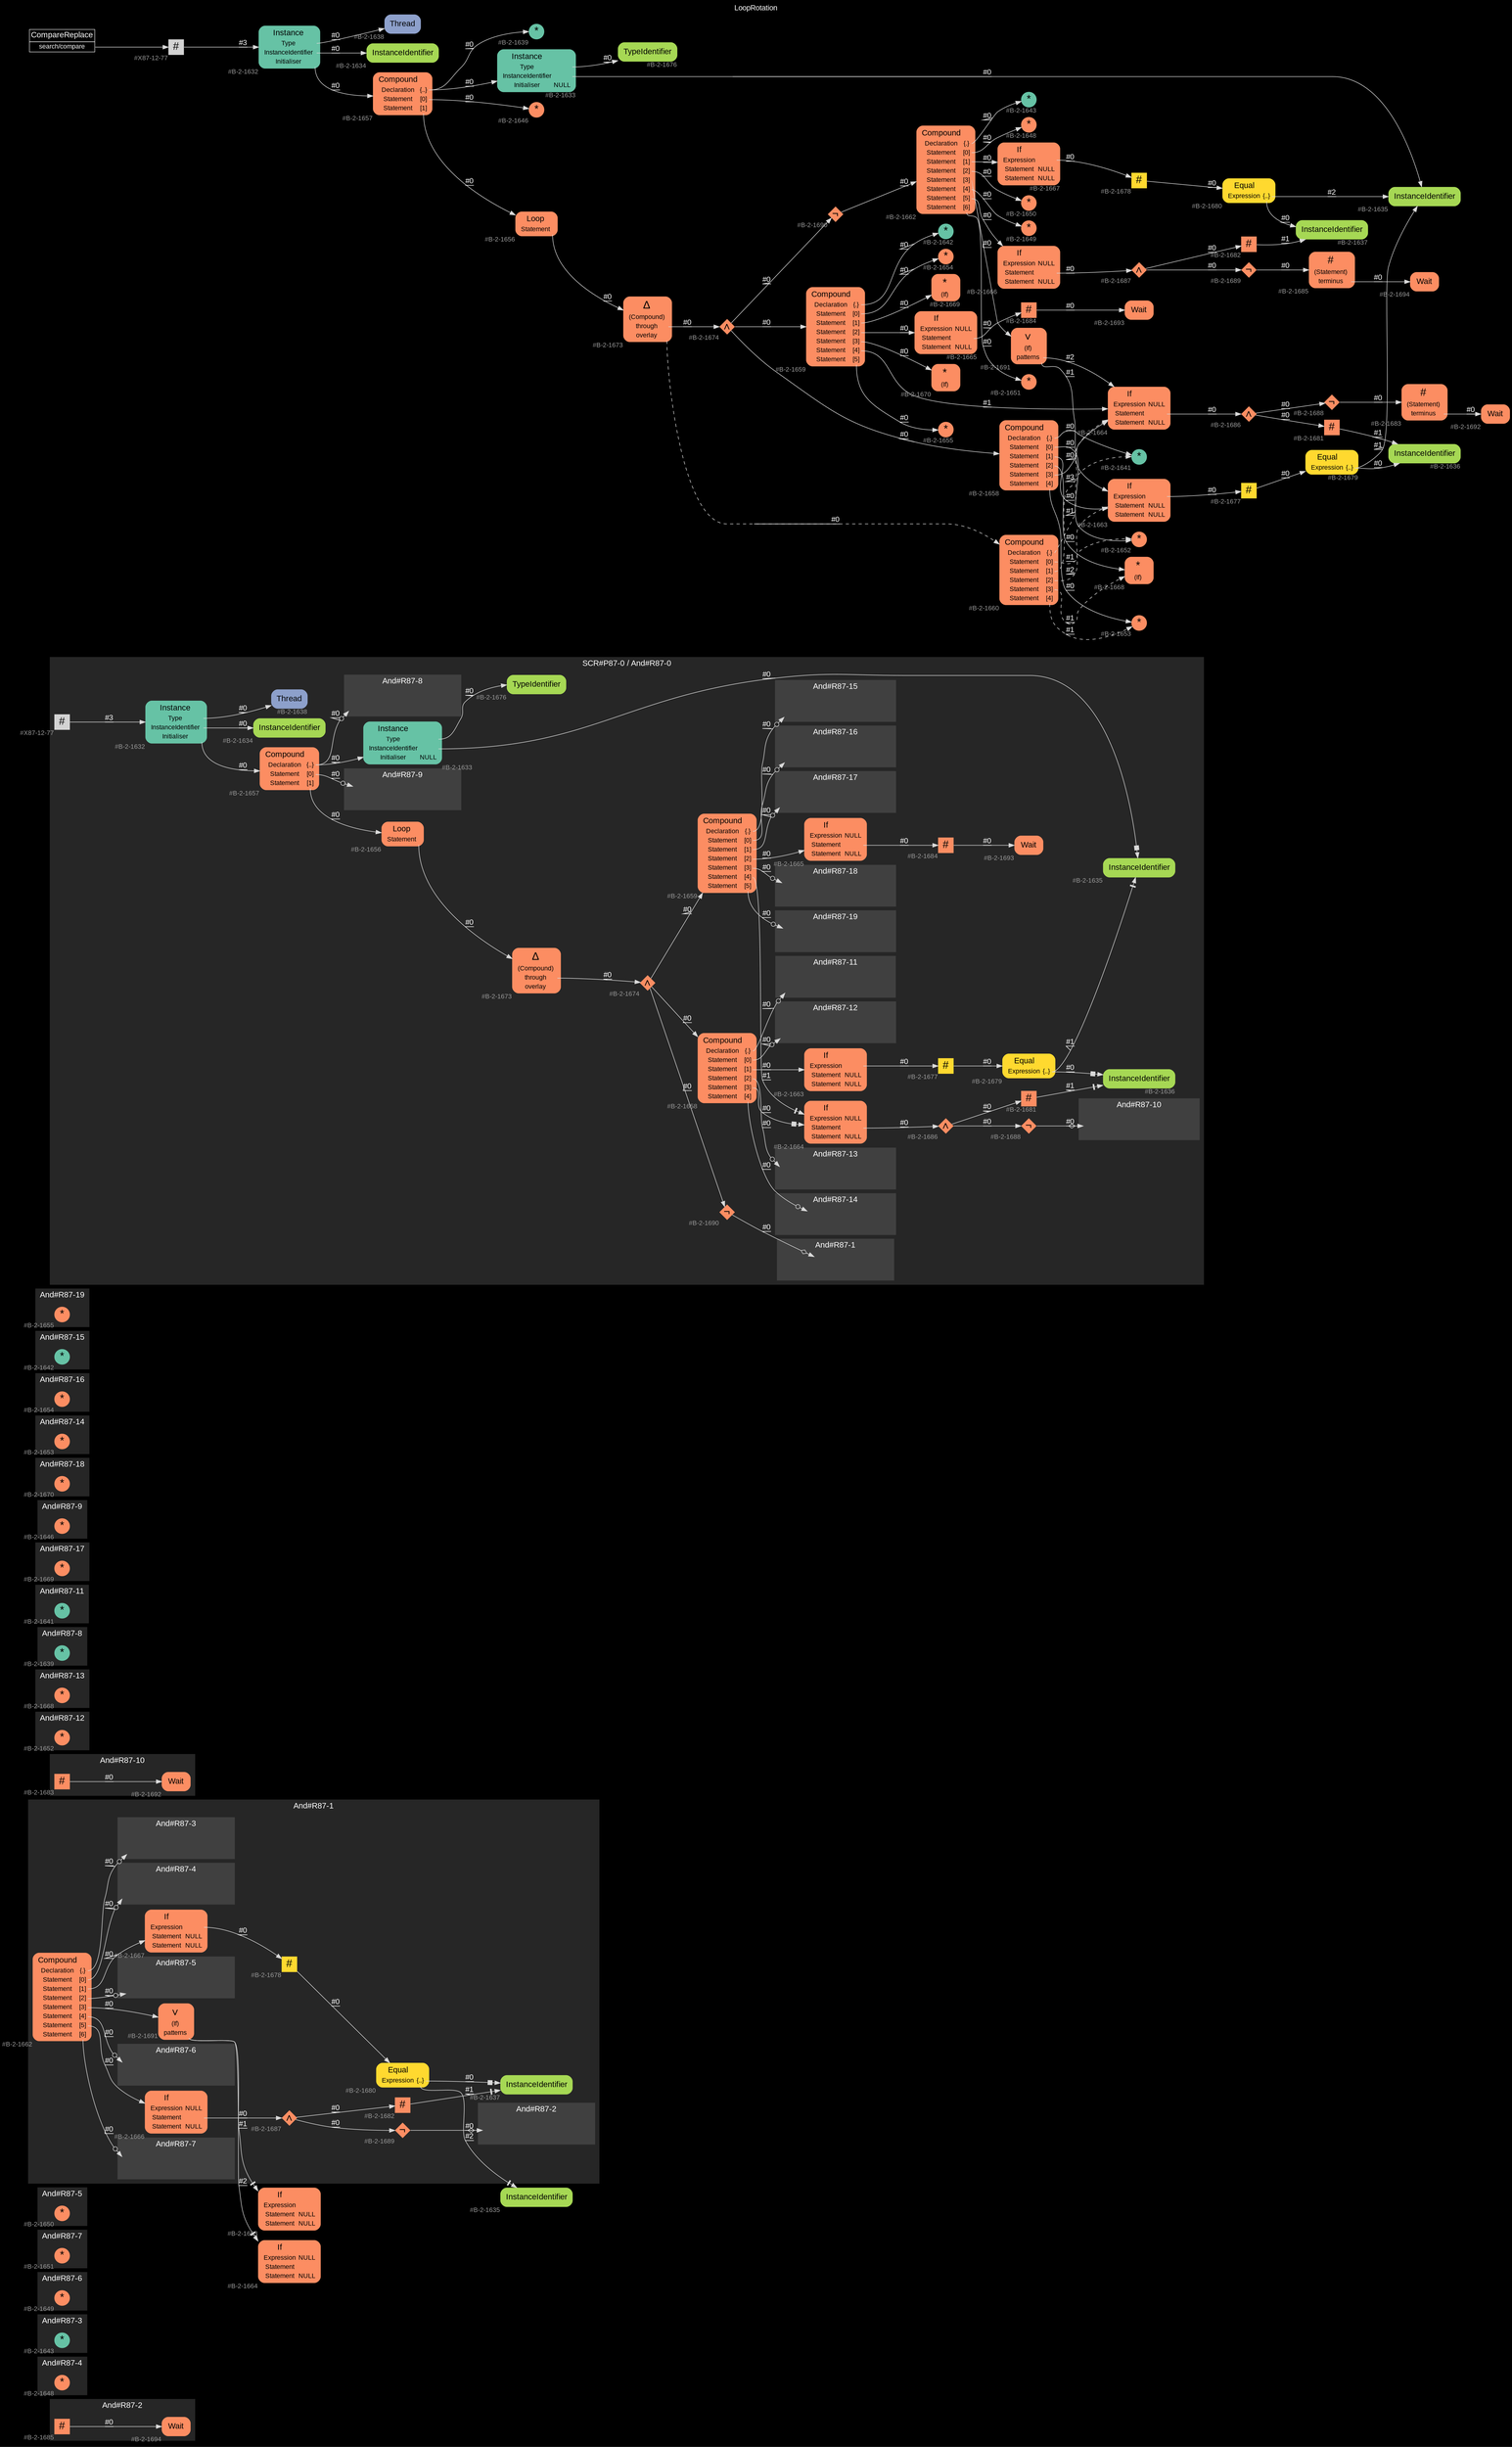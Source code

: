 digraph "LoopRotation" {
label = "LoopRotation"
labelloc = t
graph [
    rankdir = "LR"
    ranksep = 0.3
    bgcolor = black
    color = grey85
    fontcolor = white
    fontname = "Arial"
];
node [
    fontname = "Arial"
];
edge [
    fontname = "Arial"
];

// -------------------- figure And#R87-2 --------------------
// -------- region And#R87-2 ----------
subgraph "clusterAnd#R87-2" {
    label = "And#R87-2"
    style = "filled"
    color = gray15
    fontsize = "15"
    // -------- block And#R87-2/#B-2-1694 ----------
    "And#R87-2/#B-2-1694" [
        fillcolor = "/set28/2"
        xlabel = "#B-2-1694"
        fontsize = "12"
        fontcolor = grey60
        shape = "plaintext"
        label = <<TABLE BORDER="0" CELLBORDER="0" CELLSPACING="0">
         <TR><TD><FONT COLOR="black" POINT-SIZE="15">Wait</FONT></TD></TR>
        </TABLE>>
        style = "rounded,filled"
    ];
    
    // -------- block And#R87-2/#B-2-1685 ----------
    "And#R87-2/#B-2-1685" [
        fillcolor = "/set28/2"
        xlabel = "#B-2-1685"
        fontsize = "12"
        fontcolor = grey60
        shape = "square"
        label = <<FONT COLOR="black" POINT-SIZE="20">#</FONT>>
        style = "filled"
        penwidth = 0.0
        fixedsize = true
        width = 0.4
        height = 0.4
    ];
    
}

"And#R87-2/#B-2-1685" -> "And#R87-2/#B-2-1694" [
    label = "#0"
    decorate = true
    color = grey85
    fontcolor = white
];


// -------------------- figure And#R87-4 --------------------
// -------- region And#R87-4 ----------
subgraph "clusterAnd#R87-4" {
    label = "And#R87-4"
    style = "filled"
    color = gray15
    fontsize = "15"
    // -------- block And#R87-4/#B-2-1648 ----------
    "And#R87-4/#B-2-1648" [
        fillcolor = "/set28/2"
        xlabel = "#B-2-1648"
        fontsize = "12"
        fontcolor = grey60
        shape = "circle"
        label = <<FONT COLOR="black" POINT-SIZE="20">*</FONT>>
        style = "filled"
        penwidth = 0.0
        fixedsize = true
        width = 0.4
        height = 0.4
    ];
    
}


// -------------------- figure And#R87-3 --------------------
// -------- region And#R87-3 ----------
subgraph "clusterAnd#R87-3" {
    label = "And#R87-3"
    style = "filled"
    color = gray15
    fontsize = "15"
    // -------- block And#R87-3/#B-2-1643 ----------
    "And#R87-3/#B-2-1643" [
        fillcolor = "/set28/1"
        xlabel = "#B-2-1643"
        fontsize = "12"
        fontcolor = grey60
        shape = "circle"
        label = <<FONT COLOR="black" POINT-SIZE="20">*</FONT>>
        style = "filled"
        penwidth = 0.0
        fixedsize = true
        width = 0.4
        height = 0.4
    ];
    
}


// -------------------- figure And#R87-6 --------------------
// -------- region And#R87-6 ----------
subgraph "clusterAnd#R87-6" {
    label = "And#R87-6"
    style = "filled"
    color = gray15
    fontsize = "15"
    // -------- block And#R87-6/#B-2-1649 ----------
    "And#R87-6/#B-2-1649" [
        fillcolor = "/set28/2"
        xlabel = "#B-2-1649"
        fontsize = "12"
        fontcolor = grey60
        shape = "circle"
        label = <<FONT COLOR="black" POINT-SIZE="20">*</FONT>>
        style = "filled"
        penwidth = 0.0
        fixedsize = true
        width = 0.4
        height = 0.4
    ];
    
}


// -------------------- figure And#R87-7 --------------------
// -------- region And#R87-7 ----------
subgraph "clusterAnd#R87-7" {
    label = "And#R87-7"
    style = "filled"
    color = gray15
    fontsize = "15"
    // -------- block And#R87-7/#B-2-1651 ----------
    "And#R87-7/#B-2-1651" [
        fillcolor = "/set28/2"
        xlabel = "#B-2-1651"
        fontsize = "12"
        fontcolor = grey60
        shape = "circle"
        label = <<FONT COLOR="black" POINT-SIZE="20">*</FONT>>
        style = "filled"
        penwidth = 0.0
        fixedsize = true
        width = 0.4
        height = 0.4
    ];
    
}


// -------------------- figure And#R87-5 --------------------
// -------- region And#R87-5 ----------
subgraph "clusterAnd#R87-5" {
    label = "And#R87-5"
    style = "filled"
    color = gray15
    fontsize = "15"
    // -------- block And#R87-5/#B-2-1650 ----------
    "And#R87-5/#B-2-1650" [
        fillcolor = "/set28/2"
        xlabel = "#B-2-1650"
        fontsize = "12"
        fontcolor = grey60
        shape = "circle"
        label = <<FONT COLOR="black" POINT-SIZE="20">*</FONT>>
        style = "filled"
        penwidth = 0.0
        fixedsize = true
        width = 0.4
        height = 0.4
    ];
    
}


// -------------------- figure And#R87-1 --------------------
// -------- region And#R87-1 ----------
subgraph "clusterAnd#R87-1" {
    label = "And#R87-1"
    style = "filled"
    color = gray15
    fontsize = "15"
    // -------- block And#R87-1/#B-2-1666 ----------
    "And#R87-1/#B-2-1666" [
        fillcolor = "/set28/2"
        xlabel = "#B-2-1666"
        fontsize = "12"
        fontcolor = grey60
        shape = "plaintext"
        label = <<TABLE BORDER="0" CELLBORDER="0" CELLSPACING="0">
         <TR><TD><FONT COLOR="black" POINT-SIZE="15">If</FONT></TD></TR>
         <TR><TD><FONT COLOR="black" POINT-SIZE="12">Expression</FONT></TD><TD PORT="port0"><FONT COLOR="black" POINT-SIZE="12">NULL</FONT></TD></TR>
         <TR><TD><FONT COLOR="black" POINT-SIZE="12">Statement</FONT></TD><TD PORT="port1"></TD></TR>
         <TR><TD><FONT COLOR="black" POINT-SIZE="12">Statement</FONT></TD><TD PORT="port2"><FONT COLOR="black" POINT-SIZE="12">NULL</FONT></TD></TR>
        </TABLE>>
        style = "rounded,filled"
    ];
    
    // -------- block And#R87-1/#B-2-1687 ----------
    "And#R87-1/#B-2-1687" [
        fillcolor = "/set28/2"
        xlabel = "#B-2-1687"
        fontsize = "12"
        fontcolor = grey60
        shape = "diamond"
        label = <<FONT COLOR="black" POINT-SIZE="20">∧</FONT>>
        style = "filled"
        penwidth = 0.0
        fixedsize = true
        width = 0.4
        height = 0.4
    ];
    
    // -------- block And#R87-1/#B-2-1667 ----------
    "And#R87-1/#B-2-1667" [
        fillcolor = "/set28/2"
        xlabel = "#B-2-1667"
        fontsize = "12"
        fontcolor = grey60
        shape = "plaintext"
        label = <<TABLE BORDER="0" CELLBORDER="0" CELLSPACING="0">
         <TR><TD><FONT COLOR="black" POINT-SIZE="15">If</FONT></TD></TR>
         <TR><TD><FONT COLOR="black" POINT-SIZE="12">Expression</FONT></TD><TD PORT="port0"></TD></TR>
         <TR><TD><FONT COLOR="black" POINT-SIZE="12">Statement</FONT></TD><TD PORT="port1"><FONT COLOR="black" POINT-SIZE="12">NULL</FONT></TD></TR>
         <TR><TD><FONT COLOR="black" POINT-SIZE="12">Statement</FONT></TD><TD PORT="port2"><FONT COLOR="black" POINT-SIZE="12">NULL</FONT></TD></TR>
        </TABLE>>
        style = "rounded,filled"
    ];
    
    // -------- block And#R87-1/#B-2-1680 ----------
    "And#R87-1/#B-2-1680" [
        fillcolor = "/set28/6"
        xlabel = "#B-2-1680"
        fontsize = "12"
        fontcolor = grey60
        shape = "plaintext"
        label = <<TABLE BORDER="0" CELLBORDER="0" CELLSPACING="0">
         <TR><TD><FONT COLOR="black" POINT-SIZE="15">Equal</FONT></TD></TR>
         <TR><TD><FONT COLOR="black" POINT-SIZE="12">Expression</FONT></TD><TD PORT="port0"><FONT COLOR="black" POINT-SIZE="12">{..}</FONT></TD></TR>
        </TABLE>>
        style = "rounded,filled"
    ];
    
    // -------- block And#R87-1/#B-2-1662 ----------
    "And#R87-1/#B-2-1662" [
        fillcolor = "/set28/2"
        xlabel = "#B-2-1662"
        fontsize = "12"
        fontcolor = grey60
        shape = "plaintext"
        label = <<TABLE BORDER="0" CELLBORDER="0" CELLSPACING="0">
         <TR><TD><FONT COLOR="black" POINT-SIZE="15">Compound</FONT></TD></TR>
         <TR><TD><FONT COLOR="black" POINT-SIZE="12">Declaration</FONT></TD><TD PORT="port0"><FONT COLOR="black" POINT-SIZE="12">{.}</FONT></TD></TR>
         <TR><TD><FONT COLOR="black" POINT-SIZE="12">Statement</FONT></TD><TD PORT="port1"><FONT COLOR="black" POINT-SIZE="12">[0]</FONT></TD></TR>
         <TR><TD><FONT COLOR="black" POINT-SIZE="12">Statement</FONT></TD><TD PORT="port2"><FONT COLOR="black" POINT-SIZE="12">[1]</FONT></TD></TR>
         <TR><TD><FONT COLOR="black" POINT-SIZE="12">Statement</FONT></TD><TD PORT="port3"><FONT COLOR="black" POINT-SIZE="12">[2]</FONT></TD></TR>
         <TR><TD><FONT COLOR="black" POINT-SIZE="12">Statement</FONT></TD><TD PORT="port4"><FONT COLOR="black" POINT-SIZE="12">[3]</FONT></TD></TR>
         <TR><TD><FONT COLOR="black" POINT-SIZE="12">Statement</FONT></TD><TD PORT="port5"><FONT COLOR="black" POINT-SIZE="12">[4]</FONT></TD></TR>
         <TR><TD><FONT COLOR="black" POINT-SIZE="12">Statement</FONT></TD><TD PORT="port6"><FONT COLOR="black" POINT-SIZE="12">[5]</FONT></TD></TR>
         <TR><TD><FONT COLOR="black" POINT-SIZE="12">Statement</FONT></TD><TD PORT="port7"><FONT COLOR="black" POINT-SIZE="12">[6]</FONT></TD></TR>
        </TABLE>>
        style = "rounded,filled"
    ];
    
    // -------- block And#R87-1/#B-2-1689 ----------
    "And#R87-1/#B-2-1689" [
        fillcolor = "/set28/2"
        xlabel = "#B-2-1689"
        fontsize = "12"
        fontcolor = grey60
        shape = "diamond"
        label = <<FONT COLOR="black" POINT-SIZE="20">¬</FONT>>
        style = "filled"
        penwidth = 0.0
        fixedsize = true
        width = 0.4
        height = 0.4
    ];
    
    // -------- block And#R87-1/#B-2-1637 ----------
    "And#R87-1/#B-2-1637" [
        fillcolor = "/set28/5"
        xlabel = "#B-2-1637"
        fontsize = "12"
        fontcolor = grey60
        shape = "plaintext"
        label = <<TABLE BORDER="0" CELLBORDER="0" CELLSPACING="0">
         <TR><TD><FONT COLOR="black" POINT-SIZE="15">InstanceIdentifier</FONT></TD></TR>
        </TABLE>>
        style = "rounded,filled"
    ];
    
    // -------- block And#R87-1/#B-2-1691 ----------
    "And#R87-1/#B-2-1691" [
        fillcolor = "/set28/2"
        xlabel = "#B-2-1691"
        fontsize = "12"
        fontcolor = grey60
        shape = "plaintext"
        label = <<TABLE BORDER="0" CELLBORDER="0" CELLSPACING="0">
         <TR><TD><FONT COLOR="black" POINT-SIZE="20">∨</FONT></TD></TR>
         <TR><TD><FONT COLOR="black" POINT-SIZE="12">(If)</FONT></TD><TD PORT="port0"></TD></TR>
         <TR><TD><FONT COLOR="black" POINT-SIZE="12">patterns</FONT></TD><TD PORT="port1"></TD></TR>
        </TABLE>>
        style = "rounded,filled"
    ];
    
    // -------- block And#R87-1/#B-2-1678 ----------
    "And#R87-1/#B-2-1678" [
        fillcolor = "/set28/6"
        xlabel = "#B-2-1678"
        fontsize = "12"
        fontcolor = grey60
        shape = "square"
        label = <<FONT COLOR="black" POINT-SIZE="20">#</FONT>>
        style = "filled"
        penwidth = 0.0
        fixedsize = true
        width = 0.4
        height = 0.4
    ];
    
    // -------- block And#R87-1/#B-2-1682 ----------
    "And#R87-1/#B-2-1682" [
        fillcolor = "/set28/2"
        xlabel = "#B-2-1682"
        fontsize = "12"
        fontcolor = grey60
        shape = "square"
        label = <<FONT COLOR="black" POINT-SIZE="20">#</FONT>>
        style = "filled"
        penwidth = 0.0
        fixedsize = true
        width = 0.4
        height = 0.4
    ];
    
    // -------- region And#R87-1/And#R87-2 ----------
    subgraph "clusterAnd#R87-1/And#R87-2" {
        label = "And#R87-2"
        style = "filled"
        color = gray25
        fontsize = "15"
        // -------- block And#R87-1/And#R87-2/#B-2-1685 ----------
        "And#R87-1/And#R87-2/#B-2-1685" [
            fillcolor = "/set28/2"
            xlabel = "#B-2-1685"
            fontsize = "12"
            fontcolor = grey60
            shape = "none"
            style = "invisible"
        ];
        
    }
    
    // -------- region And#R87-1/And#R87-3 ----------
    subgraph "clusterAnd#R87-1/And#R87-3" {
        label = "And#R87-3"
        style = "filled"
        color = gray25
        fontsize = "15"
        // -------- block And#R87-1/And#R87-3/#B-2-1643 ----------
        "And#R87-1/And#R87-3/#B-2-1643" [
            fillcolor = "/set28/1"
            xlabel = "#B-2-1643"
            fontsize = "12"
            fontcolor = grey60
            shape = "none"
            style = "invisible"
        ];
        
    }
    
    // -------- region And#R87-1/And#R87-4 ----------
    subgraph "clusterAnd#R87-1/And#R87-4" {
        label = "And#R87-4"
        style = "filled"
        color = gray25
        fontsize = "15"
        // -------- block And#R87-1/And#R87-4/#B-2-1648 ----------
        "And#R87-1/And#R87-4/#B-2-1648" [
            fillcolor = "/set28/2"
            xlabel = "#B-2-1648"
            fontsize = "12"
            fontcolor = grey60
            shape = "none"
            style = "invisible"
        ];
        
    }
    
    // -------- region And#R87-1/And#R87-5 ----------
    subgraph "clusterAnd#R87-1/And#R87-5" {
        label = "And#R87-5"
        style = "filled"
        color = gray25
        fontsize = "15"
        // -------- block And#R87-1/And#R87-5/#B-2-1650 ----------
        "And#R87-1/And#R87-5/#B-2-1650" [
            fillcolor = "/set28/2"
            xlabel = "#B-2-1650"
            fontsize = "12"
            fontcolor = grey60
            shape = "none"
            style = "invisible"
        ];
        
    }
    
    // -------- region And#R87-1/And#R87-6 ----------
    subgraph "clusterAnd#R87-1/And#R87-6" {
        label = "And#R87-6"
        style = "filled"
        color = gray25
        fontsize = "15"
        // -------- block And#R87-1/And#R87-6/#B-2-1649 ----------
        "And#R87-1/And#R87-6/#B-2-1649" [
            fillcolor = "/set28/2"
            xlabel = "#B-2-1649"
            fontsize = "12"
            fontcolor = grey60
            shape = "none"
            style = "invisible"
        ];
        
    }
    
    // -------- region And#R87-1/And#R87-7 ----------
    subgraph "clusterAnd#R87-1/And#R87-7" {
        label = "And#R87-7"
        style = "filled"
        color = gray25
        fontsize = "15"
        // -------- block And#R87-1/And#R87-7/#B-2-1651 ----------
        "And#R87-1/And#R87-7/#B-2-1651" [
            fillcolor = "/set28/2"
            xlabel = "#B-2-1651"
            fontsize = "12"
            fontcolor = grey60
            shape = "none"
            style = "invisible"
        ];
        
    }
    
}

// -------- block And#R87-1/#B-2-1663 ----------
"And#R87-1/#B-2-1663" [
    fillcolor = "/set28/2"
    xlabel = "#B-2-1663"
    fontsize = "12"
    fontcolor = grey60
    shape = "plaintext"
    label = <<TABLE BORDER="0" CELLBORDER="0" CELLSPACING="0">
     <TR><TD><FONT COLOR="black" POINT-SIZE="15">If</FONT></TD></TR>
     <TR><TD><FONT COLOR="black" POINT-SIZE="12">Expression</FONT></TD><TD PORT="port0"></TD></TR>
     <TR><TD><FONT COLOR="black" POINT-SIZE="12">Statement</FONT></TD><TD PORT="port1"><FONT COLOR="black" POINT-SIZE="12">NULL</FONT></TD></TR>
     <TR><TD><FONT COLOR="black" POINT-SIZE="12">Statement</FONT></TD><TD PORT="port2"><FONT COLOR="black" POINT-SIZE="12">NULL</FONT></TD></TR>
    </TABLE>>
    style = "rounded,filled"
];

// -------- block And#R87-1/#B-2-1664 ----------
"And#R87-1/#B-2-1664" [
    fillcolor = "/set28/2"
    xlabel = "#B-2-1664"
    fontsize = "12"
    fontcolor = grey60
    shape = "plaintext"
    label = <<TABLE BORDER="0" CELLBORDER="0" CELLSPACING="0">
     <TR><TD><FONT COLOR="black" POINT-SIZE="15">If</FONT></TD></TR>
     <TR><TD><FONT COLOR="black" POINT-SIZE="12">Expression</FONT></TD><TD PORT="port0"><FONT COLOR="black" POINT-SIZE="12">NULL</FONT></TD></TR>
     <TR><TD><FONT COLOR="black" POINT-SIZE="12">Statement</FONT></TD><TD PORT="port1"></TD></TR>
     <TR><TD><FONT COLOR="black" POINT-SIZE="12">Statement</FONT></TD><TD PORT="port2"><FONT COLOR="black" POINT-SIZE="12">NULL</FONT></TD></TR>
    </TABLE>>
    style = "rounded,filled"
];

// -------- block And#R87-1/#B-2-1635 ----------
"And#R87-1/#B-2-1635" [
    fillcolor = "/set28/5"
    xlabel = "#B-2-1635"
    fontsize = "12"
    fontcolor = grey60
    shape = "plaintext"
    label = <<TABLE BORDER="0" CELLBORDER="0" CELLSPACING="0">
     <TR><TD><FONT COLOR="black" POINT-SIZE="15">InstanceIdentifier</FONT></TD></TR>
    </TABLE>>
    style = "rounded,filled"
];

"And#R87-1/#B-2-1666":port1 -> "And#R87-1/#B-2-1687" [
    label = "#0"
    decorate = true
    color = grey85
    fontcolor = white
];

"And#R87-1/#B-2-1687" -> "And#R87-1/#B-2-1682" [
    label = "#0"
    decorate = true
    color = grey85
    fontcolor = white
];

"And#R87-1/#B-2-1687" -> "And#R87-1/#B-2-1689" [
    label = "#0"
    decorate = true
    color = grey85
    fontcolor = white
];

"And#R87-1/#B-2-1667":port0 -> "And#R87-1/#B-2-1678" [
    label = "#0"
    decorate = true
    color = grey85
    fontcolor = white
];

"And#R87-1/#B-2-1680":port0 -> "And#R87-1/#B-2-1635" [
    arrowhead="normalnonetee"
    label = "#2"
    decorate = true
    color = grey85
    fontcolor = white
];

"And#R87-1/#B-2-1680":port0 -> "And#R87-1/#B-2-1637" [
    arrowhead="normalnonebox"
    label = "#0"
    decorate = true
    color = grey85
    fontcolor = white
];

"And#R87-1/#B-2-1662":port0 -> "And#R87-1/And#R87-3/#B-2-1643" [
    arrowhead="normalnoneodot"
    label = "#0"
    decorate = true
    color = grey85
    fontcolor = white
];

"And#R87-1/#B-2-1662":port1 -> "And#R87-1/And#R87-4/#B-2-1648" [
    arrowhead="normalnoneodot"
    label = "#0"
    decorate = true
    color = grey85
    fontcolor = white
];

"And#R87-1/#B-2-1662":port2 -> "And#R87-1/#B-2-1667" [
    label = "#0"
    decorate = true
    color = grey85
    fontcolor = white
];

"And#R87-1/#B-2-1662":port3 -> "And#R87-1/And#R87-5/#B-2-1650" [
    arrowhead="normalnoneodot"
    label = "#0"
    decorate = true
    color = grey85
    fontcolor = white
];

"And#R87-1/#B-2-1662":port4 -> "And#R87-1/#B-2-1691" [
    label = "#0"
    decorate = true
    color = grey85
    fontcolor = white
];

"And#R87-1/#B-2-1662":port5 -> "And#R87-1/And#R87-6/#B-2-1649" [
    arrowhead="normalnoneodot"
    label = "#0"
    decorate = true
    color = grey85
    fontcolor = white
];

"And#R87-1/#B-2-1662":port6 -> "And#R87-1/#B-2-1666" [
    label = "#0"
    decorate = true
    color = grey85
    fontcolor = white
];

"And#R87-1/#B-2-1662":port7 -> "And#R87-1/And#R87-7/#B-2-1651" [
    arrowhead="normalnoneodot"
    label = "#0"
    decorate = true
    color = grey85
    fontcolor = white
];

"And#R87-1/#B-2-1689" -> "And#R87-1/And#R87-2/#B-2-1685" [
    arrowhead="normalnoneodiamond"
    label = "#0"
    decorate = true
    color = grey85
    fontcolor = white
];

"And#R87-1/#B-2-1691":port1 -> "And#R87-1/#B-2-1663" [
    arrowhead="normalnonetee"
    label = "#1"
    decorate = true
    color = grey85
    fontcolor = white
];

"And#R87-1/#B-2-1691":port1 -> "And#R87-1/#B-2-1664" [
    arrowhead="normalnonetee"
    label = "#2"
    decorate = true
    color = grey85
    fontcolor = white
];

"And#R87-1/#B-2-1678" -> "And#R87-1/#B-2-1680" [
    label = "#0"
    decorate = true
    color = grey85
    fontcolor = white
];

"And#R87-1/#B-2-1682" -> "And#R87-1/#B-2-1637" [
    arrowhead="normalnonetee"
    label = "#1"
    decorate = true
    color = grey85
    fontcolor = white
];


// -------------------- figure And#R87-10 --------------------
// -------- region And#R87-10 ----------
subgraph "clusterAnd#R87-10" {
    label = "And#R87-10"
    style = "filled"
    color = gray15
    fontsize = "15"
    // -------- block And#R87-10/#B-2-1692 ----------
    "And#R87-10/#B-2-1692" [
        fillcolor = "/set28/2"
        xlabel = "#B-2-1692"
        fontsize = "12"
        fontcolor = grey60
        shape = "plaintext"
        label = <<TABLE BORDER="0" CELLBORDER="0" CELLSPACING="0">
         <TR><TD><FONT COLOR="black" POINT-SIZE="15">Wait</FONT></TD></TR>
        </TABLE>>
        style = "rounded,filled"
    ];
    
    // -------- block And#R87-10/#B-2-1683 ----------
    "And#R87-10/#B-2-1683" [
        fillcolor = "/set28/2"
        xlabel = "#B-2-1683"
        fontsize = "12"
        fontcolor = grey60
        shape = "square"
        label = <<FONT COLOR="black" POINT-SIZE="20">#</FONT>>
        style = "filled"
        penwidth = 0.0
        fixedsize = true
        width = 0.4
        height = 0.4
    ];
    
}

"And#R87-10/#B-2-1683" -> "And#R87-10/#B-2-1692" [
    label = "#0"
    decorate = true
    color = grey85
    fontcolor = white
];


// -------------------- figure And#R87-12 --------------------
// -------- region And#R87-12 ----------
subgraph "clusterAnd#R87-12" {
    label = "And#R87-12"
    style = "filled"
    color = gray15
    fontsize = "15"
    // -------- block And#R87-12/#B-2-1652 ----------
    "And#R87-12/#B-2-1652" [
        fillcolor = "/set28/2"
        xlabel = "#B-2-1652"
        fontsize = "12"
        fontcolor = grey60
        shape = "circle"
        label = <<FONT COLOR="black" POINT-SIZE="20">*</FONT>>
        style = "filled"
        penwidth = 0.0
        fixedsize = true
        width = 0.4
        height = 0.4
    ];
    
}


// -------------------- figure And#R87-13 --------------------
// -------- region And#R87-13 ----------
subgraph "clusterAnd#R87-13" {
    label = "And#R87-13"
    style = "filled"
    color = gray15
    fontsize = "15"
    // -------- block And#R87-13/#B-2-1668 ----------
    "And#R87-13/#B-2-1668" [
        fillcolor = "/set28/2"
        xlabel = "#B-2-1668"
        fontsize = "12"
        fontcolor = grey60
        shape = "circle"
        label = <<FONT COLOR="black" POINT-SIZE="20">*</FONT>>
        style = "filled"
        penwidth = 0.0
        fixedsize = true
        width = 0.4
        height = 0.4
    ];
    
}


// -------------------- figure And#R87-8 --------------------
// -------- region And#R87-8 ----------
subgraph "clusterAnd#R87-8" {
    label = "And#R87-8"
    style = "filled"
    color = gray15
    fontsize = "15"
    // -------- block And#R87-8/#B-2-1639 ----------
    "And#R87-8/#B-2-1639" [
        fillcolor = "/set28/1"
        xlabel = "#B-2-1639"
        fontsize = "12"
        fontcolor = grey60
        shape = "circle"
        label = <<FONT COLOR="black" POINT-SIZE="20">*</FONT>>
        style = "filled"
        penwidth = 0.0
        fixedsize = true
        width = 0.4
        height = 0.4
    ];
    
}


// -------------------- figure And#R87-11 --------------------
// -------- region And#R87-11 ----------
subgraph "clusterAnd#R87-11" {
    label = "And#R87-11"
    style = "filled"
    color = gray15
    fontsize = "15"
    // -------- block And#R87-11/#B-2-1641 ----------
    "And#R87-11/#B-2-1641" [
        fillcolor = "/set28/1"
        xlabel = "#B-2-1641"
        fontsize = "12"
        fontcolor = grey60
        shape = "circle"
        label = <<FONT COLOR="black" POINT-SIZE="20">*</FONT>>
        style = "filled"
        penwidth = 0.0
        fixedsize = true
        width = 0.4
        height = 0.4
    ];
    
}


// -------------------- figure And#R87-17 --------------------
// -------- region And#R87-17 ----------
subgraph "clusterAnd#R87-17" {
    label = "And#R87-17"
    style = "filled"
    color = gray15
    fontsize = "15"
    // -------- block And#R87-17/#B-2-1669 ----------
    "And#R87-17/#B-2-1669" [
        fillcolor = "/set28/2"
        xlabel = "#B-2-1669"
        fontsize = "12"
        fontcolor = grey60
        shape = "circle"
        label = <<FONT COLOR="black" POINT-SIZE="20">*</FONT>>
        style = "filled"
        penwidth = 0.0
        fixedsize = true
        width = 0.4
        height = 0.4
    ];
    
}


// -------------------- figure And#R87-9 --------------------
// -------- region And#R87-9 ----------
subgraph "clusterAnd#R87-9" {
    label = "And#R87-9"
    style = "filled"
    color = gray15
    fontsize = "15"
    // -------- block And#R87-9/#B-2-1646 ----------
    "And#R87-9/#B-2-1646" [
        fillcolor = "/set28/2"
        xlabel = "#B-2-1646"
        fontsize = "12"
        fontcolor = grey60
        shape = "circle"
        label = <<FONT COLOR="black" POINT-SIZE="20">*</FONT>>
        style = "filled"
        penwidth = 0.0
        fixedsize = true
        width = 0.4
        height = 0.4
    ];
    
}


// -------------------- figure And#R87-18 --------------------
// -------- region And#R87-18 ----------
subgraph "clusterAnd#R87-18" {
    label = "And#R87-18"
    style = "filled"
    color = gray15
    fontsize = "15"
    // -------- block And#R87-18/#B-2-1670 ----------
    "And#R87-18/#B-2-1670" [
        fillcolor = "/set28/2"
        xlabel = "#B-2-1670"
        fontsize = "12"
        fontcolor = grey60
        shape = "circle"
        label = <<FONT COLOR="black" POINT-SIZE="20">*</FONT>>
        style = "filled"
        penwidth = 0.0
        fixedsize = true
        width = 0.4
        height = 0.4
    ];
    
}


// -------------------- figure And#R87-14 --------------------
// -------- region And#R87-14 ----------
subgraph "clusterAnd#R87-14" {
    label = "And#R87-14"
    style = "filled"
    color = gray15
    fontsize = "15"
    // -------- block And#R87-14/#B-2-1653 ----------
    "And#R87-14/#B-2-1653" [
        fillcolor = "/set28/2"
        xlabel = "#B-2-1653"
        fontsize = "12"
        fontcolor = grey60
        shape = "circle"
        label = <<FONT COLOR="black" POINT-SIZE="20">*</FONT>>
        style = "filled"
        penwidth = 0.0
        fixedsize = true
        width = 0.4
        height = 0.4
    ];
    
}


// -------------------- figure And#R87-16 --------------------
// -------- region And#R87-16 ----------
subgraph "clusterAnd#R87-16" {
    label = "And#R87-16"
    style = "filled"
    color = gray15
    fontsize = "15"
    // -------- block And#R87-16/#B-2-1654 ----------
    "And#R87-16/#B-2-1654" [
        fillcolor = "/set28/2"
        xlabel = "#B-2-1654"
        fontsize = "12"
        fontcolor = grey60
        shape = "circle"
        label = <<FONT COLOR="black" POINT-SIZE="20">*</FONT>>
        style = "filled"
        penwidth = 0.0
        fixedsize = true
        width = 0.4
        height = 0.4
    ];
    
}


// -------------------- figure And#R87-15 --------------------
// -------- region And#R87-15 ----------
subgraph "clusterAnd#R87-15" {
    label = "And#R87-15"
    style = "filled"
    color = gray15
    fontsize = "15"
    // -------- block And#R87-15/#B-2-1642 ----------
    "And#R87-15/#B-2-1642" [
        fillcolor = "/set28/1"
        xlabel = "#B-2-1642"
        fontsize = "12"
        fontcolor = grey60
        shape = "circle"
        label = <<FONT COLOR="black" POINT-SIZE="20">*</FONT>>
        style = "filled"
        penwidth = 0.0
        fixedsize = true
        width = 0.4
        height = 0.4
    ];
    
}


// -------------------- figure And#R87-19 --------------------
// -------- region And#R87-19 ----------
subgraph "clusterAnd#R87-19" {
    label = "And#R87-19"
    style = "filled"
    color = gray15
    fontsize = "15"
    // -------- block And#R87-19/#B-2-1655 ----------
    "And#R87-19/#B-2-1655" [
        fillcolor = "/set28/2"
        xlabel = "#B-2-1655"
        fontsize = "12"
        fontcolor = grey60
        shape = "circle"
        label = <<FONT COLOR="black" POINT-SIZE="20">*</FONT>>
        style = "filled"
        penwidth = 0.0
        fixedsize = true
        width = 0.4
        height = 0.4
    ];
    
}


// -------------------- figure And#R87-0 --------------------
// -------- region And#R87-0 ----------
subgraph "clusterAnd#R87-0" {
    label = "SCR#P87-0 / And#R87-0"
    style = "filled"
    color = gray15
    fontsize = "15"
    // -------- block And#R87-0/#B-2-1677 ----------
    "And#R87-0/#B-2-1677" [
        fillcolor = "/set28/6"
        xlabel = "#B-2-1677"
        fontsize = "12"
        fontcolor = grey60
        shape = "square"
        label = <<FONT COLOR="black" POINT-SIZE="20">#</FONT>>
        style = "filled"
        penwidth = 0.0
        fixedsize = true
        width = 0.4
        height = 0.4
    ];
    
    // -------- block And#R87-0/#B-2-1679 ----------
    "And#R87-0/#B-2-1679" [
        fillcolor = "/set28/6"
        xlabel = "#B-2-1679"
        fontsize = "12"
        fontcolor = grey60
        shape = "plaintext"
        label = <<TABLE BORDER="0" CELLBORDER="0" CELLSPACING="0">
         <TR><TD><FONT COLOR="black" POINT-SIZE="15">Equal</FONT></TD></TR>
         <TR><TD><FONT COLOR="black" POINT-SIZE="12">Expression</FONT></TD><TD PORT="port0"><FONT COLOR="black" POINT-SIZE="12">{..}</FONT></TD></TR>
        </TABLE>>
        style = "rounded,filled"
    ];
    
    // -------- block And#R87-0/#B-2-1658 ----------
    "And#R87-0/#B-2-1658" [
        fillcolor = "/set28/2"
        xlabel = "#B-2-1658"
        fontsize = "12"
        fontcolor = grey60
        shape = "plaintext"
        label = <<TABLE BORDER="0" CELLBORDER="0" CELLSPACING="0">
         <TR><TD><FONT COLOR="black" POINT-SIZE="15">Compound</FONT></TD></TR>
         <TR><TD><FONT COLOR="black" POINT-SIZE="12">Declaration</FONT></TD><TD PORT="port0"><FONT COLOR="black" POINT-SIZE="12">{.}</FONT></TD></TR>
         <TR><TD><FONT COLOR="black" POINT-SIZE="12">Statement</FONT></TD><TD PORT="port1"><FONT COLOR="black" POINT-SIZE="12">[0]</FONT></TD></TR>
         <TR><TD><FONT COLOR="black" POINT-SIZE="12">Statement</FONT></TD><TD PORT="port2"><FONT COLOR="black" POINT-SIZE="12">[1]</FONT></TD></TR>
         <TR><TD><FONT COLOR="black" POINT-SIZE="12">Statement</FONT></TD><TD PORT="port3"><FONT COLOR="black" POINT-SIZE="12">[2]</FONT></TD></TR>
         <TR><TD><FONT COLOR="black" POINT-SIZE="12">Statement</FONT></TD><TD PORT="port4"><FONT COLOR="black" POINT-SIZE="12">[3]</FONT></TD></TR>
         <TR><TD><FONT COLOR="black" POINT-SIZE="12">Statement</FONT></TD><TD PORT="port5"><FONT COLOR="black" POINT-SIZE="12">[4]</FONT></TD></TR>
        </TABLE>>
        style = "rounded,filled"
    ];
    
    // -------- block And#R87-0/#B-2-1633 ----------
    "And#R87-0/#B-2-1633" [
        fillcolor = "/set28/1"
        xlabel = "#B-2-1633"
        fontsize = "12"
        fontcolor = grey60
        shape = "plaintext"
        label = <<TABLE BORDER="0" CELLBORDER="0" CELLSPACING="0">
         <TR><TD><FONT COLOR="black" POINT-SIZE="15">Instance</FONT></TD></TR>
         <TR><TD><FONT COLOR="black" POINT-SIZE="12">Type</FONT></TD><TD PORT="port0"></TD></TR>
         <TR><TD><FONT COLOR="black" POINT-SIZE="12">InstanceIdentifier</FONT></TD><TD PORT="port1"></TD></TR>
         <TR><TD><FONT COLOR="black" POINT-SIZE="12">Initialiser</FONT></TD><TD PORT="port2"><FONT COLOR="black" POINT-SIZE="12">NULL</FONT></TD></TR>
        </TABLE>>
        style = "rounded,filled"
    ];
    
    // -------- block And#R87-0/#B-2-1635 ----------
    "And#R87-0/#B-2-1635" [
        fillcolor = "/set28/5"
        xlabel = "#B-2-1635"
        fontsize = "12"
        fontcolor = grey60
        shape = "plaintext"
        label = <<TABLE BORDER="0" CELLBORDER="0" CELLSPACING="0">
         <TR><TD><FONT COLOR="black" POINT-SIZE="15">InstanceIdentifier</FONT></TD></TR>
        </TABLE>>
        style = "rounded,filled"
    ];
    
    // -------- block And#R87-0/#X87-12-77 ----------
    "And#R87-0/#X87-12-77" [
        xlabel = "#X87-12-77"
        fontsize = "12"
        fontcolor = grey60
        shape = "square"
        label = <<FONT COLOR="black" POINT-SIZE="20">#</FONT>>
        style = "filled"
        penwidth = 0.0
        fixedsize = true
        width = 0.4
        height = 0.4
    ];
    
    // -------- block And#R87-0/#B-2-1664 ----------
    "And#R87-0/#B-2-1664" [
        fillcolor = "/set28/2"
        xlabel = "#B-2-1664"
        fontsize = "12"
        fontcolor = grey60
        shape = "plaintext"
        label = <<TABLE BORDER="0" CELLBORDER="0" CELLSPACING="0">
         <TR><TD><FONT COLOR="black" POINT-SIZE="15">If</FONT></TD></TR>
         <TR><TD><FONT COLOR="black" POINT-SIZE="12">Expression</FONT></TD><TD PORT="port0"><FONT COLOR="black" POINT-SIZE="12">NULL</FONT></TD></TR>
         <TR><TD><FONT COLOR="black" POINT-SIZE="12">Statement</FONT></TD><TD PORT="port1"></TD></TR>
         <TR><TD><FONT COLOR="black" POINT-SIZE="12">Statement</FONT></TD><TD PORT="port2"><FONT COLOR="black" POINT-SIZE="12">NULL</FONT></TD></TR>
        </TABLE>>
        style = "rounded,filled"
    ];
    
    // -------- block And#R87-0/#B-2-1688 ----------
    "And#R87-0/#B-2-1688" [
        fillcolor = "/set28/2"
        xlabel = "#B-2-1688"
        fontsize = "12"
        fontcolor = grey60
        shape = "diamond"
        label = <<FONT COLOR="black" POINT-SIZE="20">¬</FONT>>
        style = "filled"
        penwidth = 0.0
        fixedsize = true
        width = 0.4
        height = 0.4
    ];
    
    // -------- block And#R87-0/#B-2-1659 ----------
    "And#R87-0/#B-2-1659" [
        fillcolor = "/set28/2"
        xlabel = "#B-2-1659"
        fontsize = "12"
        fontcolor = grey60
        shape = "plaintext"
        label = <<TABLE BORDER="0" CELLBORDER="0" CELLSPACING="0">
         <TR><TD><FONT COLOR="black" POINT-SIZE="15">Compound</FONT></TD></TR>
         <TR><TD><FONT COLOR="black" POINT-SIZE="12">Declaration</FONT></TD><TD PORT="port0"><FONT COLOR="black" POINT-SIZE="12">{.}</FONT></TD></TR>
         <TR><TD><FONT COLOR="black" POINT-SIZE="12">Statement</FONT></TD><TD PORT="port1"><FONT COLOR="black" POINT-SIZE="12">[0]</FONT></TD></TR>
         <TR><TD><FONT COLOR="black" POINT-SIZE="12">Statement</FONT></TD><TD PORT="port2"><FONT COLOR="black" POINT-SIZE="12">[1]</FONT></TD></TR>
         <TR><TD><FONT COLOR="black" POINT-SIZE="12">Statement</FONT></TD><TD PORT="port3"><FONT COLOR="black" POINT-SIZE="12">[2]</FONT></TD></TR>
         <TR><TD><FONT COLOR="black" POINT-SIZE="12">Statement</FONT></TD><TD PORT="port4"><FONT COLOR="black" POINT-SIZE="12">[3]</FONT></TD></TR>
         <TR><TD><FONT COLOR="black" POINT-SIZE="12">Statement</FONT></TD><TD PORT="port5"><FONT COLOR="black" POINT-SIZE="12">[4]</FONT></TD></TR>
         <TR><TD><FONT COLOR="black" POINT-SIZE="12">Statement</FONT></TD><TD PORT="port6"><FONT COLOR="black" POINT-SIZE="12">[5]</FONT></TD></TR>
        </TABLE>>
        style = "rounded,filled"
    ];
    
    // -------- block And#R87-0/#B-2-1636 ----------
    "And#R87-0/#B-2-1636" [
        fillcolor = "/set28/5"
        xlabel = "#B-2-1636"
        fontsize = "12"
        fontcolor = grey60
        shape = "plaintext"
        label = <<TABLE BORDER="0" CELLBORDER="0" CELLSPACING="0">
         <TR><TD><FONT COLOR="black" POINT-SIZE="15">InstanceIdentifier</FONT></TD></TR>
        </TABLE>>
        style = "rounded,filled"
    ];
    
    // -------- block And#R87-0/#B-2-1690 ----------
    "And#R87-0/#B-2-1690" [
        fillcolor = "/set28/2"
        xlabel = "#B-2-1690"
        fontsize = "12"
        fontcolor = grey60
        shape = "diamond"
        label = <<FONT COLOR="black" POINT-SIZE="20">¬</FONT>>
        style = "filled"
        penwidth = 0.0
        fixedsize = true
        width = 0.4
        height = 0.4
    ];
    
    // -------- block And#R87-0/#B-2-1632 ----------
    "And#R87-0/#B-2-1632" [
        fillcolor = "/set28/1"
        xlabel = "#B-2-1632"
        fontsize = "12"
        fontcolor = grey60
        shape = "plaintext"
        label = <<TABLE BORDER="0" CELLBORDER="0" CELLSPACING="0">
         <TR><TD><FONT COLOR="black" POINT-SIZE="15">Instance</FONT></TD></TR>
         <TR><TD><FONT COLOR="black" POINT-SIZE="12">Type</FONT></TD><TD PORT="port0"></TD></TR>
         <TR><TD><FONT COLOR="black" POINT-SIZE="12">InstanceIdentifier</FONT></TD><TD PORT="port1"></TD></TR>
         <TR><TD><FONT COLOR="black" POINT-SIZE="12">Initialiser</FONT></TD><TD PORT="port2"></TD></TR>
        </TABLE>>
        style = "rounded,filled"
    ];
    
    // -------- block And#R87-0/#B-2-1676 ----------
    "And#R87-0/#B-2-1676" [
        fillcolor = "/set28/5"
        xlabel = "#B-2-1676"
        fontsize = "12"
        fontcolor = grey60
        shape = "plaintext"
        label = <<TABLE BORDER="0" CELLBORDER="0" CELLSPACING="0">
         <TR><TD><FONT COLOR="black" POINT-SIZE="15">TypeIdentifier</FONT></TD></TR>
        </TABLE>>
        style = "rounded,filled"
    ];
    
    // -------- block And#R87-0/#B-2-1674 ----------
    "And#R87-0/#B-2-1674" [
        fillcolor = "/set28/2"
        xlabel = "#B-2-1674"
        fontsize = "12"
        fontcolor = grey60
        shape = "diamond"
        label = <<FONT COLOR="black" POINT-SIZE="20">∧</FONT>>
        style = "filled"
        penwidth = 0.0
        fixedsize = true
        width = 0.4
        height = 0.4
    ];
    
    // -------- block And#R87-0/#B-2-1665 ----------
    "And#R87-0/#B-2-1665" [
        fillcolor = "/set28/2"
        xlabel = "#B-2-1665"
        fontsize = "12"
        fontcolor = grey60
        shape = "plaintext"
        label = <<TABLE BORDER="0" CELLBORDER="0" CELLSPACING="0">
         <TR><TD><FONT COLOR="black" POINT-SIZE="15">If</FONT></TD></TR>
         <TR><TD><FONT COLOR="black" POINT-SIZE="12">Expression</FONT></TD><TD PORT="port0"><FONT COLOR="black" POINT-SIZE="12">NULL</FONT></TD></TR>
         <TR><TD><FONT COLOR="black" POINT-SIZE="12">Statement</FONT></TD><TD PORT="port1"></TD></TR>
         <TR><TD><FONT COLOR="black" POINT-SIZE="12">Statement</FONT></TD><TD PORT="port2"><FONT COLOR="black" POINT-SIZE="12">NULL</FONT></TD></TR>
        </TABLE>>
        style = "rounded,filled"
    ];
    
    // -------- block And#R87-0/#B-2-1638 ----------
    "And#R87-0/#B-2-1638" [
        fillcolor = "/set28/3"
        xlabel = "#B-2-1638"
        fontsize = "12"
        fontcolor = grey60
        shape = "plaintext"
        label = <<TABLE BORDER="0" CELLBORDER="0" CELLSPACING="0">
         <TR><TD><FONT COLOR="black" POINT-SIZE="15">Thread</FONT></TD></TR>
        </TABLE>>
        style = "rounded,filled"
    ];
    
    // -------- block And#R87-0/#B-2-1673 ----------
    "And#R87-0/#B-2-1673" [
        fillcolor = "/set28/2"
        xlabel = "#B-2-1673"
        fontsize = "12"
        fontcolor = grey60
        shape = "plaintext"
        label = <<TABLE BORDER="0" CELLBORDER="0" CELLSPACING="0">
         <TR><TD><FONT COLOR="black" POINT-SIZE="20">Δ</FONT></TD></TR>
         <TR><TD><FONT COLOR="black" POINT-SIZE="12">(Compound)</FONT></TD><TD PORT="port0"></TD></TR>
         <TR><TD><FONT COLOR="black" POINT-SIZE="12">through</FONT></TD><TD PORT="port1"></TD></TR>
         <TR><TD><FONT COLOR="black" POINT-SIZE="12">overlay</FONT></TD><TD PORT="port2"></TD></TR>
        </TABLE>>
        style = "rounded,filled"
    ];
    
    // -------- block And#R87-0/#B-2-1681 ----------
    "And#R87-0/#B-2-1681" [
        fillcolor = "/set28/2"
        xlabel = "#B-2-1681"
        fontsize = "12"
        fontcolor = grey60
        shape = "square"
        label = <<FONT COLOR="black" POINT-SIZE="20">#</FONT>>
        style = "filled"
        penwidth = 0.0
        fixedsize = true
        width = 0.4
        height = 0.4
    ];
    
    // -------- block And#R87-0/#B-2-1693 ----------
    "And#R87-0/#B-2-1693" [
        fillcolor = "/set28/2"
        xlabel = "#B-2-1693"
        fontsize = "12"
        fontcolor = grey60
        shape = "plaintext"
        label = <<TABLE BORDER="0" CELLBORDER="0" CELLSPACING="0">
         <TR><TD><FONT COLOR="black" POINT-SIZE="15">Wait</FONT></TD></TR>
        </TABLE>>
        style = "rounded,filled"
    ];
    
    // -------- block And#R87-0/#B-2-1684 ----------
    "And#R87-0/#B-2-1684" [
        fillcolor = "/set28/2"
        xlabel = "#B-2-1684"
        fontsize = "12"
        fontcolor = grey60
        shape = "square"
        label = <<FONT COLOR="black" POINT-SIZE="20">#</FONT>>
        style = "filled"
        penwidth = 0.0
        fixedsize = true
        width = 0.4
        height = 0.4
    ];
    
    // -------- block And#R87-0/#B-2-1656 ----------
    "And#R87-0/#B-2-1656" [
        fillcolor = "/set28/2"
        xlabel = "#B-2-1656"
        fontsize = "12"
        fontcolor = grey60
        shape = "plaintext"
        label = <<TABLE BORDER="0" CELLBORDER="0" CELLSPACING="0">
         <TR><TD><FONT COLOR="black" POINT-SIZE="15">Loop</FONT></TD></TR>
         <TR><TD><FONT COLOR="black" POINT-SIZE="12">Statement</FONT></TD><TD PORT="port0"></TD></TR>
        </TABLE>>
        style = "rounded,filled"
    ];
    
    // -------- block And#R87-0/#B-2-1663 ----------
    "And#R87-0/#B-2-1663" [
        fillcolor = "/set28/2"
        xlabel = "#B-2-1663"
        fontsize = "12"
        fontcolor = grey60
        shape = "plaintext"
        label = <<TABLE BORDER="0" CELLBORDER="0" CELLSPACING="0">
         <TR><TD><FONT COLOR="black" POINT-SIZE="15">If</FONT></TD></TR>
         <TR><TD><FONT COLOR="black" POINT-SIZE="12">Expression</FONT></TD><TD PORT="port0"></TD></TR>
         <TR><TD><FONT COLOR="black" POINT-SIZE="12">Statement</FONT></TD><TD PORT="port1"><FONT COLOR="black" POINT-SIZE="12">NULL</FONT></TD></TR>
         <TR><TD><FONT COLOR="black" POINT-SIZE="12">Statement</FONT></TD><TD PORT="port2"><FONT COLOR="black" POINT-SIZE="12">NULL</FONT></TD></TR>
        </TABLE>>
        style = "rounded,filled"
    ];
    
    // -------- block And#R87-0/#B-2-1657 ----------
    "And#R87-0/#B-2-1657" [
        fillcolor = "/set28/2"
        xlabel = "#B-2-1657"
        fontsize = "12"
        fontcolor = grey60
        shape = "plaintext"
        label = <<TABLE BORDER="0" CELLBORDER="0" CELLSPACING="0">
         <TR><TD><FONT COLOR="black" POINT-SIZE="15">Compound</FONT></TD></TR>
         <TR><TD><FONT COLOR="black" POINT-SIZE="12">Declaration</FONT></TD><TD PORT="port0"><FONT COLOR="black" POINT-SIZE="12">{..}</FONT></TD></TR>
         <TR><TD><FONT COLOR="black" POINT-SIZE="12">Statement</FONT></TD><TD PORT="port1"><FONT COLOR="black" POINT-SIZE="12">[0]</FONT></TD></TR>
         <TR><TD><FONT COLOR="black" POINT-SIZE="12">Statement</FONT></TD><TD PORT="port2"><FONT COLOR="black" POINT-SIZE="12">[1]</FONT></TD></TR>
        </TABLE>>
        style = "rounded,filled"
    ];
    
    // -------- block And#R87-0/#B-2-1634 ----------
    "And#R87-0/#B-2-1634" [
        fillcolor = "/set28/5"
        xlabel = "#B-2-1634"
        fontsize = "12"
        fontcolor = grey60
        shape = "plaintext"
        label = <<TABLE BORDER="0" CELLBORDER="0" CELLSPACING="0">
         <TR><TD><FONT COLOR="black" POINT-SIZE="15">InstanceIdentifier</FONT></TD></TR>
        </TABLE>>
        style = "rounded,filled"
    ];
    
    // -------- block And#R87-0/#B-2-1686 ----------
    "And#R87-0/#B-2-1686" [
        fillcolor = "/set28/2"
        xlabel = "#B-2-1686"
        fontsize = "12"
        fontcolor = grey60
        shape = "diamond"
        label = <<FONT COLOR="black" POINT-SIZE="20">∧</FONT>>
        style = "filled"
        penwidth = 0.0
        fixedsize = true
        width = 0.4
        height = 0.4
    ];
    
    // -------- region And#R87-0/And#R87-1 ----------
    subgraph "clusterAnd#R87-0/And#R87-1" {
        label = "And#R87-1"
        style = "filled"
        color = gray25
        fontsize = "15"
        // -------- block And#R87-0/And#R87-1/#B-2-1662 ----------
        "And#R87-0/And#R87-1/#B-2-1662" [
            fillcolor = "/set28/2"
            xlabel = "#B-2-1662"
            fontsize = "12"
            fontcolor = grey60
            shape = "none"
            style = "invisible"
        ];
        
    }
    
    // -------- region And#R87-0/And#R87-8 ----------
    subgraph "clusterAnd#R87-0/And#R87-8" {
        label = "And#R87-8"
        style = "filled"
        color = gray25
        fontsize = "15"
        // -------- block And#R87-0/And#R87-8/#B-2-1639 ----------
        "And#R87-0/And#R87-8/#B-2-1639" [
            fillcolor = "/set28/1"
            xlabel = "#B-2-1639"
            fontsize = "12"
            fontcolor = grey60
            shape = "none"
            style = "invisible"
        ];
        
    }
    
    // -------- region And#R87-0/And#R87-9 ----------
    subgraph "clusterAnd#R87-0/And#R87-9" {
        label = "And#R87-9"
        style = "filled"
        color = gray25
        fontsize = "15"
        // -------- block And#R87-0/And#R87-9/#B-2-1646 ----------
        "And#R87-0/And#R87-9/#B-2-1646" [
            fillcolor = "/set28/2"
            xlabel = "#B-2-1646"
            fontsize = "12"
            fontcolor = grey60
            shape = "none"
            style = "invisible"
        ];
        
    }
    
    // -------- region And#R87-0/And#R87-10 ----------
    subgraph "clusterAnd#R87-0/And#R87-10" {
        label = "And#R87-10"
        style = "filled"
        color = gray25
        fontsize = "15"
        // -------- block And#R87-0/And#R87-10/#B-2-1683 ----------
        "And#R87-0/And#R87-10/#B-2-1683" [
            fillcolor = "/set28/2"
            xlabel = "#B-2-1683"
            fontsize = "12"
            fontcolor = grey60
            shape = "none"
            style = "invisible"
        ];
        
    }
    
    // -------- region And#R87-0/And#R87-11 ----------
    subgraph "clusterAnd#R87-0/And#R87-11" {
        label = "And#R87-11"
        style = "filled"
        color = gray25
        fontsize = "15"
        // -------- block And#R87-0/And#R87-11/#B-2-1641 ----------
        "And#R87-0/And#R87-11/#B-2-1641" [
            fillcolor = "/set28/1"
            xlabel = "#B-2-1641"
            fontsize = "12"
            fontcolor = grey60
            shape = "none"
            style = "invisible"
        ];
        
    }
    
    // -------- region And#R87-0/And#R87-12 ----------
    subgraph "clusterAnd#R87-0/And#R87-12" {
        label = "And#R87-12"
        style = "filled"
        color = gray25
        fontsize = "15"
        // -------- block And#R87-0/And#R87-12/#B-2-1652 ----------
        "And#R87-0/And#R87-12/#B-2-1652" [
            fillcolor = "/set28/2"
            xlabel = "#B-2-1652"
            fontsize = "12"
            fontcolor = grey60
            shape = "none"
            style = "invisible"
        ];
        
    }
    
    // -------- region And#R87-0/And#R87-13 ----------
    subgraph "clusterAnd#R87-0/And#R87-13" {
        label = "And#R87-13"
        style = "filled"
        color = gray25
        fontsize = "15"
        // -------- block And#R87-0/And#R87-13/#B-2-1668 ----------
        "And#R87-0/And#R87-13/#B-2-1668" [
            fillcolor = "/set28/2"
            xlabel = "#B-2-1668"
            fontsize = "12"
            fontcolor = grey60
            shape = "none"
            style = "invisible"
        ];
        
    }
    
    // -------- region And#R87-0/And#R87-14 ----------
    subgraph "clusterAnd#R87-0/And#R87-14" {
        label = "And#R87-14"
        style = "filled"
        color = gray25
        fontsize = "15"
        // -------- block And#R87-0/And#R87-14/#B-2-1653 ----------
        "And#R87-0/And#R87-14/#B-2-1653" [
            fillcolor = "/set28/2"
            xlabel = "#B-2-1653"
            fontsize = "12"
            fontcolor = grey60
            shape = "none"
            style = "invisible"
        ];
        
    }
    
    // -------- region And#R87-0/And#R87-15 ----------
    subgraph "clusterAnd#R87-0/And#R87-15" {
        label = "And#R87-15"
        style = "filled"
        color = gray25
        fontsize = "15"
        // -------- block And#R87-0/And#R87-15/#B-2-1642 ----------
        "And#R87-0/And#R87-15/#B-2-1642" [
            fillcolor = "/set28/1"
            xlabel = "#B-2-1642"
            fontsize = "12"
            fontcolor = grey60
            shape = "none"
            style = "invisible"
        ];
        
    }
    
    // -------- region And#R87-0/And#R87-16 ----------
    subgraph "clusterAnd#R87-0/And#R87-16" {
        label = "And#R87-16"
        style = "filled"
        color = gray25
        fontsize = "15"
        // -------- block And#R87-0/And#R87-16/#B-2-1654 ----------
        "And#R87-0/And#R87-16/#B-2-1654" [
            fillcolor = "/set28/2"
            xlabel = "#B-2-1654"
            fontsize = "12"
            fontcolor = grey60
            shape = "none"
            style = "invisible"
        ];
        
    }
    
    // -------- region And#R87-0/And#R87-17 ----------
    subgraph "clusterAnd#R87-0/And#R87-17" {
        label = "And#R87-17"
        style = "filled"
        color = gray25
        fontsize = "15"
        // -------- block And#R87-0/And#R87-17/#B-2-1669 ----------
        "And#R87-0/And#R87-17/#B-2-1669" [
            fillcolor = "/set28/2"
            xlabel = "#B-2-1669"
            fontsize = "12"
            fontcolor = grey60
            shape = "none"
            style = "invisible"
        ];
        
    }
    
    // -------- region And#R87-0/And#R87-18 ----------
    subgraph "clusterAnd#R87-0/And#R87-18" {
        label = "And#R87-18"
        style = "filled"
        color = gray25
        fontsize = "15"
        // -------- block And#R87-0/And#R87-18/#B-2-1670 ----------
        "And#R87-0/And#R87-18/#B-2-1670" [
            fillcolor = "/set28/2"
            xlabel = "#B-2-1670"
            fontsize = "12"
            fontcolor = grey60
            shape = "none"
            style = "invisible"
        ];
        
    }
    
    // -------- region And#R87-0/And#R87-19 ----------
    subgraph "clusterAnd#R87-0/And#R87-19" {
        label = "And#R87-19"
        style = "filled"
        color = gray25
        fontsize = "15"
        // -------- block And#R87-0/And#R87-19/#B-2-1655 ----------
        "And#R87-0/And#R87-19/#B-2-1655" [
            fillcolor = "/set28/2"
            xlabel = "#B-2-1655"
            fontsize = "12"
            fontcolor = grey60
            shape = "none"
            style = "invisible"
        ];
        
    }
    
}

"And#R87-0/#B-2-1677" -> "And#R87-0/#B-2-1679" [
    label = "#0"
    decorate = true
    color = grey85
    fontcolor = white
];

"And#R87-0/#B-2-1679":port0 -> "And#R87-0/#B-2-1635" [
    arrowhead="normalnonetee"
    label = "#1"
    decorate = true
    color = grey85
    fontcolor = white
];

"And#R87-0/#B-2-1679":port0 -> "And#R87-0/#B-2-1636" [
    arrowhead="normalnonebox"
    label = "#0"
    decorate = true
    color = grey85
    fontcolor = white
];

"And#R87-0/#B-2-1658":port0 -> "And#R87-0/And#R87-11/#B-2-1641" [
    arrowhead="normalnoneodot"
    label = "#0"
    decorate = true
    color = grey85
    fontcolor = white
];

"And#R87-0/#B-2-1658":port1 -> "And#R87-0/And#R87-12/#B-2-1652" [
    arrowhead="normalnoneodot"
    label = "#0"
    decorate = true
    color = grey85
    fontcolor = white
];

"And#R87-0/#B-2-1658":port2 -> "And#R87-0/#B-2-1663" [
    label = "#0"
    decorate = true
    color = grey85
    fontcolor = white
];

"And#R87-0/#B-2-1658":port3 -> "And#R87-0/And#R87-13/#B-2-1668" [
    arrowhead="normalnoneodot"
    label = "#0"
    decorate = true
    color = grey85
    fontcolor = white
];

"And#R87-0/#B-2-1658":port4 -> "And#R87-0/#B-2-1664" [
    arrowhead="normalnonebox"
    label = "#0"
    decorate = true
    color = grey85
    fontcolor = white
];

"And#R87-0/#B-2-1658":port5 -> "And#R87-0/And#R87-14/#B-2-1653" [
    arrowhead="normalnoneodot"
    label = "#0"
    decorate = true
    color = grey85
    fontcolor = white
];

"And#R87-0/#B-2-1633":port0 -> "And#R87-0/#B-2-1676" [
    label = "#0"
    decorate = true
    color = grey85
    fontcolor = white
];

"And#R87-0/#B-2-1633":port1 -> "And#R87-0/#B-2-1635" [
    arrowhead="normalnonebox"
    label = "#0"
    decorate = true
    color = grey85
    fontcolor = white
];

"And#R87-0/#X87-12-77" -> "And#R87-0/#B-2-1632" [
    label = "#3"
    decorate = true
    color = grey85
    fontcolor = white
];

"And#R87-0/#B-2-1664":port1 -> "And#R87-0/#B-2-1686" [
    label = "#0"
    decorate = true
    color = grey85
    fontcolor = white
];

"And#R87-0/#B-2-1688" -> "And#R87-0/And#R87-10/#B-2-1683" [
    arrowhead="normalnoneodiamond"
    label = "#0"
    decorate = true
    color = grey85
    fontcolor = white
];

"And#R87-0/#B-2-1659":port0 -> "And#R87-0/And#R87-15/#B-2-1642" [
    arrowhead="normalnoneodot"
    label = "#0"
    decorate = true
    color = grey85
    fontcolor = white
];

"And#R87-0/#B-2-1659":port1 -> "And#R87-0/And#R87-16/#B-2-1654" [
    arrowhead="normalnoneodot"
    label = "#0"
    decorate = true
    color = grey85
    fontcolor = white
];

"And#R87-0/#B-2-1659":port2 -> "And#R87-0/And#R87-17/#B-2-1669" [
    arrowhead="normalnoneodot"
    label = "#0"
    decorate = true
    color = grey85
    fontcolor = white
];

"And#R87-0/#B-2-1659":port3 -> "And#R87-0/#B-2-1665" [
    label = "#0"
    decorate = true
    color = grey85
    fontcolor = white
];

"And#R87-0/#B-2-1659":port4 -> "And#R87-0/And#R87-18/#B-2-1670" [
    arrowhead="normalnoneodot"
    label = "#0"
    decorate = true
    color = grey85
    fontcolor = white
];

"And#R87-0/#B-2-1659":port5 -> "And#R87-0/#B-2-1664" [
    arrowhead="normalnonetee"
    label = "#1"
    decorate = true
    color = grey85
    fontcolor = white
];

"And#R87-0/#B-2-1659":port6 -> "And#R87-0/And#R87-19/#B-2-1655" [
    arrowhead="normalnoneodot"
    label = "#0"
    decorate = true
    color = grey85
    fontcolor = white
];

"And#R87-0/#B-2-1690" -> "And#R87-0/And#R87-1/#B-2-1662" [
    arrowhead="normalnoneodiamond"
    label = "#0"
    decorate = true
    color = grey85
    fontcolor = white
];

"And#R87-0/#B-2-1632":port0 -> "And#R87-0/#B-2-1638" [
    label = "#0"
    decorate = true
    color = grey85
    fontcolor = white
];

"And#R87-0/#B-2-1632":port1 -> "And#R87-0/#B-2-1634" [
    label = "#0"
    decorate = true
    color = grey85
    fontcolor = white
];

"And#R87-0/#B-2-1632":port2 -> "And#R87-0/#B-2-1657" [
    label = "#0"
    decorate = true
    color = grey85
    fontcolor = white
];

"And#R87-0/#B-2-1674" -> "And#R87-0/#B-2-1658" [
    label = "#0"
    decorate = true
    color = grey85
    fontcolor = white
];

"And#R87-0/#B-2-1674" -> "And#R87-0/#B-2-1659" [
    label = "#0"
    decorate = true
    color = grey85
    fontcolor = white
];

"And#R87-0/#B-2-1674" -> "And#R87-0/#B-2-1690" [
    label = "#0"
    decorate = true
    color = grey85
    fontcolor = white
];

"And#R87-0/#B-2-1665":port1 -> "And#R87-0/#B-2-1684" [
    label = "#0"
    decorate = true
    color = grey85
    fontcolor = white
];

"And#R87-0/#B-2-1673":port1 -> "And#R87-0/#B-2-1674" [
    label = "#0"
    decorate = true
    color = grey85
    fontcolor = white
];

"And#R87-0/#B-2-1681" -> "And#R87-0/#B-2-1636" [
    arrowhead="normalnonetee"
    label = "#1"
    decorate = true
    color = grey85
    fontcolor = white
];

"And#R87-0/#B-2-1684" -> "And#R87-0/#B-2-1693" [
    label = "#0"
    decorate = true
    color = grey85
    fontcolor = white
];

"And#R87-0/#B-2-1656":port0 -> "And#R87-0/#B-2-1673" [
    label = "#0"
    decorate = true
    color = grey85
    fontcolor = white
];

"And#R87-0/#B-2-1663":port0 -> "And#R87-0/#B-2-1677" [
    label = "#0"
    decorate = true
    color = grey85
    fontcolor = white
];

"And#R87-0/#B-2-1657":port0 -> "And#R87-0/And#R87-8/#B-2-1639" [
    arrowhead="normalnoneodot"
    label = "#0"
    decorate = true
    color = grey85
    fontcolor = white
];

"And#R87-0/#B-2-1657":port0 -> "And#R87-0/#B-2-1633" [
    label = "#0"
    decorate = true
    color = grey85
    fontcolor = white
];

"And#R87-0/#B-2-1657":port1 -> "And#R87-0/And#R87-9/#B-2-1646" [
    arrowhead="normalnoneodot"
    label = "#0"
    decorate = true
    color = grey85
    fontcolor = white
];

"And#R87-0/#B-2-1657":port2 -> "And#R87-0/#B-2-1656" [
    label = "#0"
    decorate = true
    color = grey85
    fontcolor = white
];

"And#R87-0/#B-2-1686" -> "And#R87-0/#B-2-1681" [
    label = "#0"
    decorate = true
    color = grey85
    fontcolor = white
];

"And#R87-0/#B-2-1686" -> "And#R87-0/#B-2-1688" [
    label = "#0"
    decorate = true
    color = grey85
    fontcolor = white
];


// -------------------- transformation figure --------------------
// -------- block CR#X87-10-87 ----------
"CR#X87-10-87" [
    fillcolor = black
    fontsize = "12"
    fontcolor = grey60
    shape = "plaintext"
    label = <<TABLE BORDER="0" CELLBORDER="1" CELLSPACING="0">
     <TR><TD><FONT COLOR="white" POINT-SIZE="15">CompareReplace</FONT></TD></TR>
     <TR><TD PORT="port0"><FONT COLOR="white" POINT-SIZE="12">search/compare</FONT></TD></TR>
    </TABLE>>
    style = "filled"
    color = grey85
];

// -------- block #X87-12-77 ----------
"#X87-12-77" [
    xlabel = "#X87-12-77"
    fontsize = "12"
    fontcolor = grey60
    shape = "square"
    label = <<FONT COLOR="black" POINT-SIZE="20">#</FONT>>
    style = "filled"
    penwidth = 0.0
    fixedsize = true
    width = 0.4
    height = 0.4
];

// -------- block #B-2-1632 ----------
"#B-2-1632" [
    fillcolor = "/set28/1"
    xlabel = "#B-2-1632"
    fontsize = "12"
    fontcolor = grey60
    shape = "plaintext"
    label = <<TABLE BORDER="0" CELLBORDER="0" CELLSPACING="0">
     <TR><TD><FONT COLOR="black" POINT-SIZE="15">Instance</FONT></TD></TR>
     <TR><TD><FONT COLOR="black" POINT-SIZE="12">Type</FONT></TD><TD PORT="port0"></TD></TR>
     <TR><TD><FONT COLOR="black" POINT-SIZE="12">InstanceIdentifier</FONT></TD><TD PORT="port1"></TD></TR>
     <TR><TD><FONT COLOR="black" POINT-SIZE="12">Initialiser</FONT></TD><TD PORT="port2"></TD></TR>
    </TABLE>>
    style = "rounded,filled"
];

// -------- block #B-2-1638 ----------
"#B-2-1638" [
    fillcolor = "/set28/3"
    xlabel = "#B-2-1638"
    fontsize = "12"
    fontcolor = grey60
    shape = "plaintext"
    label = <<TABLE BORDER="0" CELLBORDER="0" CELLSPACING="0">
     <TR><TD><FONT COLOR="black" POINT-SIZE="15">Thread</FONT></TD></TR>
    </TABLE>>
    style = "rounded,filled"
];

// -------- block #B-2-1634 ----------
"#B-2-1634" [
    fillcolor = "/set28/5"
    xlabel = "#B-2-1634"
    fontsize = "12"
    fontcolor = grey60
    shape = "plaintext"
    label = <<TABLE BORDER="0" CELLBORDER="0" CELLSPACING="0">
     <TR><TD><FONT COLOR="black" POINT-SIZE="15">InstanceIdentifier</FONT></TD></TR>
    </TABLE>>
    style = "rounded,filled"
];

// -------- block #B-2-1657 ----------
"#B-2-1657" [
    fillcolor = "/set28/2"
    xlabel = "#B-2-1657"
    fontsize = "12"
    fontcolor = grey60
    shape = "plaintext"
    label = <<TABLE BORDER="0" CELLBORDER="0" CELLSPACING="0">
     <TR><TD><FONT COLOR="black" POINT-SIZE="15">Compound</FONT></TD></TR>
     <TR><TD><FONT COLOR="black" POINT-SIZE="12">Declaration</FONT></TD><TD PORT="port0"><FONT COLOR="black" POINT-SIZE="12">{..}</FONT></TD></TR>
     <TR><TD><FONT COLOR="black" POINT-SIZE="12">Statement</FONT></TD><TD PORT="port1"><FONT COLOR="black" POINT-SIZE="12">[0]</FONT></TD></TR>
     <TR><TD><FONT COLOR="black" POINT-SIZE="12">Statement</FONT></TD><TD PORT="port2"><FONT COLOR="black" POINT-SIZE="12">[1]</FONT></TD></TR>
    </TABLE>>
    style = "rounded,filled"
];

// -------- block #B-2-1639 ----------
"#B-2-1639" [
    fillcolor = "/set28/1"
    xlabel = "#B-2-1639"
    fontsize = "12"
    fontcolor = grey60
    shape = "circle"
    label = <<FONT COLOR="black" POINT-SIZE="20">*</FONT>>
    style = "filled"
    penwidth = 0.0
    fixedsize = true
    width = 0.4
    height = 0.4
];

// -------- block #B-2-1633 ----------
"#B-2-1633" [
    fillcolor = "/set28/1"
    xlabel = "#B-2-1633"
    fontsize = "12"
    fontcolor = grey60
    shape = "plaintext"
    label = <<TABLE BORDER="0" CELLBORDER="0" CELLSPACING="0">
     <TR><TD><FONT COLOR="black" POINT-SIZE="15">Instance</FONT></TD></TR>
     <TR><TD><FONT COLOR="black" POINT-SIZE="12">Type</FONT></TD><TD PORT="port0"></TD></TR>
     <TR><TD><FONT COLOR="black" POINT-SIZE="12">InstanceIdentifier</FONT></TD><TD PORT="port1"></TD></TR>
     <TR><TD><FONT COLOR="black" POINT-SIZE="12">Initialiser</FONT></TD><TD PORT="port2"><FONT COLOR="black" POINT-SIZE="12">NULL</FONT></TD></TR>
    </TABLE>>
    style = "rounded,filled"
];

// -------- block #B-2-1676 ----------
"#B-2-1676" [
    fillcolor = "/set28/5"
    xlabel = "#B-2-1676"
    fontsize = "12"
    fontcolor = grey60
    shape = "plaintext"
    label = <<TABLE BORDER="0" CELLBORDER="0" CELLSPACING="0">
     <TR><TD><FONT COLOR="black" POINT-SIZE="15">TypeIdentifier</FONT></TD></TR>
    </TABLE>>
    style = "rounded,filled"
];

// -------- block #B-2-1635 ----------
"#B-2-1635" [
    fillcolor = "/set28/5"
    xlabel = "#B-2-1635"
    fontsize = "12"
    fontcolor = grey60
    shape = "plaintext"
    label = <<TABLE BORDER="0" CELLBORDER="0" CELLSPACING="0">
     <TR><TD><FONT COLOR="black" POINT-SIZE="15">InstanceIdentifier</FONT></TD></TR>
    </TABLE>>
    style = "rounded,filled"
];

// -------- block #B-2-1646 ----------
"#B-2-1646" [
    fillcolor = "/set28/2"
    xlabel = "#B-2-1646"
    fontsize = "12"
    fontcolor = grey60
    shape = "circle"
    label = <<FONT COLOR="black" POINT-SIZE="20">*</FONT>>
    style = "filled"
    penwidth = 0.0
    fixedsize = true
    width = 0.4
    height = 0.4
];

// -------- block #B-2-1656 ----------
"#B-2-1656" [
    fillcolor = "/set28/2"
    xlabel = "#B-2-1656"
    fontsize = "12"
    fontcolor = grey60
    shape = "plaintext"
    label = <<TABLE BORDER="0" CELLBORDER="0" CELLSPACING="0">
     <TR><TD><FONT COLOR="black" POINT-SIZE="15">Loop</FONT></TD></TR>
     <TR><TD><FONT COLOR="black" POINT-SIZE="12">Statement</FONT></TD><TD PORT="port0"></TD></TR>
    </TABLE>>
    style = "rounded,filled"
];

// -------- block #B-2-1673 ----------
"#B-2-1673" [
    fillcolor = "/set28/2"
    xlabel = "#B-2-1673"
    fontsize = "12"
    fontcolor = grey60
    shape = "plaintext"
    label = <<TABLE BORDER="0" CELLBORDER="0" CELLSPACING="0">
     <TR><TD><FONT COLOR="black" POINT-SIZE="20">Δ</FONT></TD></TR>
     <TR><TD><FONT COLOR="black" POINT-SIZE="12">(Compound)</FONT></TD><TD PORT="port0"></TD></TR>
     <TR><TD><FONT COLOR="black" POINT-SIZE="12">through</FONT></TD><TD PORT="port1"></TD></TR>
     <TR><TD><FONT COLOR="black" POINT-SIZE="12">overlay</FONT></TD><TD PORT="port2"></TD></TR>
    </TABLE>>
    style = "rounded,filled"
];

// -------- block #B-2-1674 ----------
"#B-2-1674" [
    fillcolor = "/set28/2"
    xlabel = "#B-2-1674"
    fontsize = "12"
    fontcolor = grey60
    shape = "diamond"
    label = <<FONT COLOR="black" POINT-SIZE="20">∧</FONT>>
    style = "filled"
    penwidth = 0.0
    fixedsize = true
    width = 0.4
    height = 0.4
];

// -------- block #B-2-1658 ----------
"#B-2-1658" [
    fillcolor = "/set28/2"
    xlabel = "#B-2-1658"
    fontsize = "12"
    fontcolor = grey60
    shape = "plaintext"
    label = <<TABLE BORDER="0" CELLBORDER="0" CELLSPACING="0">
     <TR><TD><FONT COLOR="black" POINT-SIZE="15">Compound</FONT></TD></TR>
     <TR><TD><FONT COLOR="black" POINT-SIZE="12">Declaration</FONT></TD><TD PORT="port0"><FONT COLOR="black" POINT-SIZE="12">{.}</FONT></TD></TR>
     <TR><TD><FONT COLOR="black" POINT-SIZE="12">Statement</FONT></TD><TD PORT="port1"><FONT COLOR="black" POINT-SIZE="12">[0]</FONT></TD></TR>
     <TR><TD><FONT COLOR="black" POINT-SIZE="12">Statement</FONT></TD><TD PORT="port2"><FONT COLOR="black" POINT-SIZE="12">[1]</FONT></TD></TR>
     <TR><TD><FONT COLOR="black" POINT-SIZE="12">Statement</FONT></TD><TD PORT="port3"><FONT COLOR="black" POINT-SIZE="12">[2]</FONT></TD></TR>
     <TR><TD><FONT COLOR="black" POINT-SIZE="12">Statement</FONT></TD><TD PORT="port4"><FONT COLOR="black" POINT-SIZE="12">[3]</FONT></TD></TR>
     <TR><TD><FONT COLOR="black" POINT-SIZE="12">Statement</FONT></TD><TD PORT="port5"><FONT COLOR="black" POINT-SIZE="12">[4]</FONT></TD></TR>
    </TABLE>>
    style = "rounded,filled"
];

// -------- block #B-2-1641 ----------
"#B-2-1641" [
    fillcolor = "/set28/1"
    xlabel = "#B-2-1641"
    fontsize = "12"
    fontcolor = grey60
    shape = "circle"
    label = <<FONT COLOR="black" POINT-SIZE="20">*</FONT>>
    style = "filled"
    penwidth = 0.0
    fixedsize = true
    width = 0.4
    height = 0.4
];

// -------- block #B-2-1652 ----------
"#B-2-1652" [
    fillcolor = "/set28/2"
    xlabel = "#B-2-1652"
    fontsize = "12"
    fontcolor = grey60
    shape = "circle"
    label = <<FONT COLOR="black" POINT-SIZE="20">*</FONT>>
    style = "filled"
    penwidth = 0.0
    fixedsize = true
    width = 0.4
    height = 0.4
];

// -------- block #B-2-1663 ----------
"#B-2-1663" [
    fillcolor = "/set28/2"
    xlabel = "#B-2-1663"
    fontsize = "12"
    fontcolor = grey60
    shape = "plaintext"
    label = <<TABLE BORDER="0" CELLBORDER="0" CELLSPACING="0">
     <TR><TD><FONT COLOR="black" POINT-SIZE="15">If</FONT></TD></TR>
     <TR><TD><FONT COLOR="black" POINT-SIZE="12">Expression</FONT></TD><TD PORT="port0"></TD></TR>
     <TR><TD><FONT COLOR="black" POINT-SIZE="12">Statement</FONT></TD><TD PORT="port1"><FONT COLOR="black" POINT-SIZE="12">NULL</FONT></TD></TR>
     <TR><TD><FONT COLOR="black" POINT-SIZE="12">Statement</FONT></TD><TD PORT="port2"><FONT COLOR="black" POINT-SIZE="12">NULL</FONT></TD></TR>
    </TABLE>>
    style = "rounded,filled"
];

// -------- block #B-2-1677 ----------
"#B-2-1677" [
    fillcolor = "/set28/6"
    xlabel = "#B-2-1677"
    fontsize = "12"
    fontcolor = grey60
    shape = "square"
    label = <<FONT COLOR="black" POINT-SIZE="20">#</FONT>>
    style = "filled"
    penwidth = 0.0
    fixedsize = true
    width = 0.4
    height = 0.4
];

// -------- block #B-2-1679 ----------
"#B-2-1679" [
    fillcolor = "/set28/6"
    xlabel = "#B-2-1679"
    fontsize = "12"
    fontcolor = grey60
    shape = "plaintext"
    label = <<TABLE BORDER="0" CELLBORDER="0" CELLSPACING="0">
     <TR><TD><FONT COLOR="black" POINT-SIZE="15">Equal</FONT></TD></TR>
     <TR><TD><FONT COLOR="black" POINT-SIZE="12">Expression</FONT></TD><TD PORT="port0"><FONT COLOR="black" POINT-SIZE="12">{..}</FONT></TD></TR>
    </TABLE>>
    style = "rounded,filled"
];

// -------- block #B-2-1636 ----------
"#B-2-1636" [
    fillcolor = "/set28/5"
    xlabel = "#B-2-1636"
    fontsize = "12"
    fontcolor = grey60
    shape = "plaintext"
    label = <<TABLE BORDER="0" CELLBORDER="0" CELLSPACING="0">
     <TR><TD><FONT COLOR="black" POINT-SIZE="15">InstanceIdentifier</FONT></TD></TR>
    </TABLE>>
    style = "rounded,filled"
];

// -------- block #B-2-1668 ----------
"#B-2-1668" [
    fillcolor = "/set28/2"
    xlabel = "#B-2-1668"
    fontsize = "12"
    fontcolor = grey60
    shape = "plaintext"
    label = <<TABLE BORDER="0" CELLBORDER="0" CELLSPACING="0">
     <TR><TD><FONT COLOR="black" POINT-SIZE="20">*</FONT></TD></TR>
     <TR><TD><FONT COLOR="black" POINT-SIZE="12">(If)</FONT></TD><TD PORT="port0"></TD></TR>
    </TABLE>>
    style = "rounded,filled"
];

// -------- block #B-2-1664 ----------
"#B-2-1664" [
    fillcolor = "/set28/2"
    xlabel = "#B-2-1664"
    fontsize = "12"
    fontcolor = grey60
    shape = "plaintext"
    label = <<TABLE BORDER="0" CELLBORDER="0" CELLSPACING="0">
     <TR><TD><FONT COLOR="black" POINT-SIZE="15">If</FONT></TD></TR>
     <TR><TD><FONT COLOR="black" POINT-SIZE="12">Expression</FONT></TD><TD PORT="port0"><FONT COLOR="black" POINT-SIZE="12">NULL</FONT></TD></TR>
     <TR><TD><FONT COLOR="black" POINT-SIZE="12">Statement</FONT></TD><TD PORT="port1"></TD></TR>
     <TR><TD><FONT COLOR="black" POINT-SIZE="12">Statement</FONT></TD><TD PORT="port2"><FONT COLOR="black" POINT-SIZE="12">NULL</FONT></TD></TR>
    </TABLE>>
    style = "rounded,filled"
];

// -------- block #B-2-1686 ----------
"#B-2-1686" [
    fillcolor = "/set28/2"
    xlabel = "#B-2-1686"
    fontsize = "12"
    fontcolor = grey60
    shape = "diamond"
    label = <<FONT COLOR="black" POINT-SIZE="20">∧</FONT>>
    style = "filled"
    penwidth = 0.0
    fixedsize = true
    width = 0.4
    height = 0.4
];

// -------- block #B-2-1681 ----------
"#B-2-1681" [
    fillcolor = "/set28/2"
    xlabel = "#B-2-1681"
    fontsize = "12"
    fontcolor = grey60
    shape = "square"
    label = <<FONT COLOR="black" POINT-SIZE="20">#</FONT>>
    style = "filled"
    penwidth = 0.0
    fixedsize = true
    width = 0.4
    height = 0.4
];

// -------- block #B-2-1688 ----------
"#B-2-1688" [
    fillcolor = "/set28/2"
    xlabel = "#B-2-1688"
    fontsize = "12"
    fontcolor = grey60
    shape = "diamond"
    label = <<FONT COLOR="black" POINT-SIZE="20">¬</FONT>>
    style = "filled"
    penwidth = 0.0
    fixedsize = true
    width = 0.4
    height = 0.4
];

// -------- block #B-2-1683 ----------
"#B-2-1683" [
    fillcolor = "/set28/2"
    xlabel = "#B-2-1683"
    fontsize = "12"
    fontcolor = grey60
    shape = "plaintext"
    label = <<TABLE BORDER="0" CELLBORDER="0" CELLSPACING="0">
     <TR><TD><FONT COLOR="black" POINT-SIZE="20">#</FONT></TD></TR>
     <TR><TD><FONT COLOR="black" POINT-SIZE="12">(Statement)</FONT></TD><TD PORT="port0"></TD></TR>
     <TR><TD><FONT COLOR="black" POINT-SIZE="12">terminus</FONT></TD><TD PORT="port1"></TD></TR>
    </TABLE>>
    style = "rounded,filled"
];

// -------- block #B-2-1692 ----------
"#B-2-1692" [
    fillcolor = "/set28/2"
    xlabel = "#B-2-1692"
    fontsize = "12"
    fontcolor = grey60
    shape = "plaintext"
    label = <<TABLE BORDER="0" CELLBORDER="0" CELLSPACING="0">
     <TR><TD><FONT COLOR="black" POINT-SIZE="15">Wait</FONT></TD></TR>
    </TABLE>>
    style = "rounded,filled"
];

// -------- block #B-2-1653 ----------
"#B-2-1653" [
    fillcolor = "/set28/2"
    xlabel = "#B-2-1653"
    fontsize = "12"
    fontcolor = grey60
    shape = "circle"
    label = <<FONT COLOR="black" POINT-SIZE="20">*</FONT>>
    style = "filled"
    penwidth = 0.0
    fixedsize = true
    width = 0.4
    height = 0.4
];

// -------- block #B-2-1659 ----------
"#B-2-1659" [
    fillcolor = "/set28/2"
    xlabel = "#B-2-1659"
    fontsize = "12"
    fontcolor = grey60
    shape = "plaintext"
    label = <<TABLE BORDER="0" CELLBORDER="0" CELLSPACING="0">
     <TR><TD><FONT COLOR="black" POINT-SIZE="15">Compound</FONT></TD></TR>
     <TR><TD><FONT COLOR="black" POINT-SIZE="12">Declaration</FONT></TD><TD PORT="port0"><FONT COLOR="black" POINT-SIZE="12">{.}</FONT></TD></TR>
     <TR><TD><FONT COLOR="black" POINT-SIZE="12">Statement</FONT></TD><TD PORT="port1"><FONT COLOR="black" POINT-SIZE="12">[0]</FONT></TD></TR>
     <TR><TD><FONT COLOR="black" POINT-SIZE="12">Statement</FONT></TD><TD PORT="port2"><FONT COLOR="black" POINT-SIZE="12">[1]</FONT></TD></TR>
     <TR><TD><FONT COLOR="black" POINT-SIZE="12">Statement</FONT></TD><TD PORT="port3"><FONT COLOR="black" POINT-SIZE="12">[2]</FONT></TD></TR>
     <TR><TD><FONT COLOR="black" POINT-SIZE="12">Statement</FONT></TD><TD PORT="port4"><FONT COLOR="black" POINT-SIZE="12">[3]</FONT></TD></TR>
     <TR><TD><FONT COLOR="black" POINT-SIZE="12">Statement</FONT></TD><TD PORT="port5"><FONT COLOR="black" POINT-SIZE="12">[4]</FONT></TD></TR>
     <TR><TD><FONT COLOR="black" POINT-SIZE="12">Statement</FONT></TD><TD PORT="port6"><FONT COLOR="black" POINT-SIZE="12">[5]</FONT></TD></TR>
    </TABLE>>
    style = "rounded,filled"
];

// -------- block #B-2-1642 ----------
"#B-2-1642" [
    fillcolor = "/set28/1"
    xlabel = "#B-2-1642"
    fontsize = "12"
    fontcolor = grey60
    shape = "circle"
    label = <<FONT COLOR="black" POINT-SIZE="20">*</FONT>>
    style = "filled"
    penwidth = 0.0
    fixedsize = true
    width = 0.4
    height = 0.4
];

// -------- block #B-2-1654 ----------
"#B-2-1654" [
    fillcolor = "/set28/2"
    xlabel = "#B-2-1654"
    fontsize = "12"
    fontcolor = grey60
    shape = "circle"
    label = <<FONT COLOR="black" POINT-SIZE="20">*</FONT>>
    style = "filled"
    penwidth = 0.0
    fixedsize = true
    width = 0.4
    height = 0.4
];

// -------- block #B-2-1669 ----------
"#B-2-1669" [
    fillcolor = "/set28/2"
    xlabel = "#B-2-1669"
    fontsize = "12"
    fontcolor = grey60
    shape = "plaintext"
    label = <<TABLE BORDER="0" CELLBORDER="0" CELLSPACING="0">
     <TR><TD><FONT COLOR="black" POINT-SIZE="20">*</FONT></TD></TR>
     <TR><TD><FONT COLOR="black" POINT-SIZE="12">(If)</FONT></TD><TD PORT="port0"></TD></TR>
    </TABLE>>
    style = "rounded,filled"
];

// -------- block #B-2-1665 ----------
"#B-2-1665" [
    fillcolor = "/set28/2"
    xlabel = "#B-2-1665"
    fontsize = "12"
    fontcolor = grey60
    shape = "plaintext"
    label = <<TABLE BORDER="0" CELLBORDER="0" CELLSPACING="0">
     <TR><TD><FONT COLOR="black" POINT-SIZE="15">If</FONT></TD></TR>
     <TR><TD><FONT COLOR="black" POINT-SIZE="12">Expression</FONT></TD><TD PORT="port0"><FONT COLOR="black" POINT-SIZE="12">NULL</FONT></TD></TR>
     <TR><TD><FONT COLOR="black" POINT-SIZE="12">Statement</FONT></TD><TD PORT="port1"></TD></TR>
     <TR><TD><FONT COLOR="black" POINT-SIZE="12">Statement</FONT></TD><TD PORT="port2"><FONT COLOR="black" POINT-SIZE="12">NULL</FONT></TD></TR>
    </TABLE>>
    style = "rounded,filled"
];

// -------- block #B-2-1684 ----------
"#B-2-1684" [
    fillcolor = "/set28/2"
    xlabel = "#B-2-1684"
    fontsize = "12"
    fontcolor = grey60
    shape = "square"
    label = <<FONT COLOR="black" POINT-SIZE="20">#</FONT>>
    style = "filled"
    penwidth = 0.0
    fixedsize = true
    width = 0.4
    height = 0.4
];

// -------- block #B-2-1693 ----------
"#B-2-1693" [
    fillcolor = "/set28/2"
    xlabel = "#B-2-1693"
    fontsize = "12"
    fontcolor = grey60
    shape = "plaintext"
    label = <<TABLE BORDER="0" CELLBORDER="0" CELLSPACING="0">
     <TR><TD><FONT COLOR="black" POINT-SIZE="15">Wait</FONT></TD></TR>
    </TABLE>>
    style = "rounded,filled"
];

// -------- block #B-2-1670 ----------
"#B-2-1670" [
    fillcolor = "/set28/2"
    xlabel = "#B-2-1670"
    fontsize = "12"
    fontcolor = grey60
    shape = "plaintext"
    label = <<TABLE BORDER="0" CELLBORDER="0" CELLSPACING="0">
     <TR><TD><FONT COLOR="black" POINT-SIZE="20">*</FONT></TD></TR>
     <TR><TD><FONT COLOR="black" POINT-SIZE="12">(If)</FONT></TD><TD PORT="port0"></TD></TR>
    </TABLE>>
    style = "rounded,filled"
];

// -------- block #B-2-1655 ----------
"#B-2-1655" [
    fillcolor = "/set28/2"
    xlabel = "#B-2-1655"
    fontsize = "12"
    fontcolor = grey60
    shape = "circle"
    label = <<FONT COLOR="black" POINT-SIZE="20">*</FONT>>
    style = "filled"
    penwidth = 0.0
    fixedsize = true
    width = 0.4
    height = 0.4
];

// -------- block #B-2-1690 ----------
"#B-2-1690" [
    fillcolor = "/set28/2"
    xlabel = "#B-2-1690"
    fontsize = "12"
    fontcolor = grey60
    shape = "diamond"
    label = <<FONT COLOR="black" POINT-SIZE="20">¬</FONT>>
    style = "filled"
    penwidth = 0.0
    fixedsize = true
    width = 0.4
    height = 0.4
];

// -------- block #B-2-1662 ----------
"#B-2-1662" [
    fillcolor = "/set28/2"
    xlabel = "#B-2-1662"
    fontsize = "12"
    fontcolor = grey60
    shape = "plaintext"
    label = <<TABLE BORDER="0" CELLBORDER="0" CELLSPACING="0">
     <TR><TD><FONT COLOR="black" POINT-SIZE="15">Compound</FONT></TD></TR>
     <TR><TD><FONT COLOR="black" POINT-SIZE="12">Declaration</FONT></TD><TD PORT="port0"><FONT COLOR="black" POINT-SIZE="12">{.}</FONT></TD></TR>
     <TR><TD><FONT COLOR="black" POINT-SIZE="12">Statement</FONT></TD><TD PORT="port1"><FONT COLOR="black" POINT-SIZE="12">[0]</FONT></TD></TR>
     <TR><TD><FONT COLOR="black" POINT-SIZE="12">Statement</FONT></TD><TD PORT="port2"><FONT COLOR="black" POINT-SIZE="12">[1]</FONT></TD></TR>
     <TR><TD><FONT COLOR="black" POINT-SIZE="12">Statement</FONT></TD><TD PORT="port3"><FONT COLOR="black" POINT-SIZE="12">[2]</FONT></TD></TR>
     <TR><TD><FONT COLOR="black" POINT-SIZE="12">Statement</FONT></TD><TD PORT="port4"><FONT COLOR="black" POINT-SIZE="12">[3]</FONT></TD></TR>
     <TR><TD><FONT COLOR="black" POINT-SIZE="12">Statement</FONT></TD><TD PORT="port5"><FONT COLOR="black" POINT-SIZE="12">[4]</FONT></TD></TR>
     <TR><TD><FONT COLOR="black" POINT-SIZE="12">Statement</FONT></TD><TD PORT="port6"><FONT COLOR="black" POINT-SIZE="12">[5]</FONT></TD></TR>
     <TR><TD><FONT COLOR="black" POINT-SIZE="12">Statement</FONT></TD><TD PORT="port7"><FONT COLOR="black" POINT-SIZE="12">[6]</FONT></TD></TR>
    </TABLE>>
    style = "rounded,filled"
];

// -------- block #B-2-1643 ----------
"#B-2-1643" [
    fillcolor = "/set28/1"
    xlabel = "#B-2-1643"
    fontsize = "12"
    fontcolor = grey60
    shape = "circle"
    label = <<FONT COLOR="black" POINT-SIZE="20">*</FONT>>
    style = "filled"
    penwidth = 0.0
    fixedsize = true
    width = 0.4
    height = 0.4
];

// -------- block #B-2-1648 ----------
"#B-2-1648" [
    fillcolor = "/set28/2"
    xlabel = "#B-2-1648"
    fontsize = "12"
    fontcolor = grey60
    shape = "circle"
    label = <<FONT COLOR="black" POINT-SIZE="20">*</FONT>>
    style = "filled"
    penwidth = 0.0
    fixedsize = true
    width = 0.4
    height = 0.4
];

// -------- block #B-2-1667 ----------
"#B-2-1667" [
    fillcolor = "/set28/2"
    xlabel = "#B-2-1667"
    fontsize = "12"
    fontcolor = grey60
    shape = "plaintext"
    label = <<TABLE BORDER="0" CELLBORDER="0" CELLSPACING="0">
     <TR><TD><FONT COLOR="black" POINT-SIZE="15">If</FONT></TD></TR>
     <TR><TD><FONT COLOR="black" POINT-SIZE="12">Expression</FONT></TD><TD PORT="port0"></TD></TR>
     <TR><TD><FONT COLOR="black" POINT-SIZE="12">Statement</FONT></TD><TD PORT="port1"><FONT COLOR="black" POINT-SIZE="12">NULL</FONT></TD></TR>
     <TR><TD><FONT COLOR="black" POINT-SIZE="12">Statement</FONT></TD><TD PORT="port2"><FONT COLOR="black" POINT-SIZE="12">NULL</FONT></TD></TR>
    </TABLE>>
    style = "rounded,filled"
];

// -------- block #B-2-1678 ----------
"#B-2-1678" [
    fillcolor = "/set28/6"
    xlabel = "#B-2-1678"
    fontsize = "12"
    fontcolor = grey60
    shape = "square"
    label = <<FONT COLOR="black" POINT-SIZE="20">#</FONT>>
    style = "filled"
    penwidth = 0.0
    fixedsize = true
    width = 0.4
    height = 0.4
];

// -------- block #B-2-1680 ----------
"#B-2-1680" [
    fillcolor = "/set28/6"
    xlabel = "#B-2-1680"
    fontsize = "12"
    fontcolor = grey60
    shape = "plaintext"
    label = <<TABLE BORDER="0" CELLBORDER="0" CELLSPACING="0">
     <TR><TD><FONT COLOR="black" POINT-SIZE="15">Equal</FONT></TD></TR>
     <TR><TD><FONT COLOR="black" POINT-SIZE="12">Expression</FONT></TD><TD PORT="port0"><FONT COLOR="black" POINT-SIZE="12">{..}</FONT></TD></TR>
    </TABLE>>
    style = "rounded,filled"
];

// -------- block #B-2-1637 ----------
"#B-2-1637" [
    fillcolor = "/set28/5"
    xlabel = "#B-2-1637"
    fontsize = "12"
    fontcolor = grey60
    shape = "plaintext"
    label = <<TABLE BORDER="0" CELLBORDER="0" CELLSPACING="0">
     <TR><TD><FONT COLOR="black" POINT-SIZE="15">InstanceIdentifier</FONT></TD></TR>
    </TABLE>>
    style = "rounded,filled"
];

// -------- block #B-2-1650 ----------
"#B-2-1650" [
    fillcolor = "/set28/2"
    xlabel = "#B-2-1650"
    fontsize = "12"
    fontcolor = grey60
    shape = "circle"
    label = <<FONT COLOR="black" POINT-SIZE="20">*</FONT>>
    style = "filled"
    penwidth = 0.0
    fixedsize = true
    width = 0.4
    height = 0.4
];

// -------- block #B-2-1691 ----------
"#B-2-1691" [
    fillcolor = "/set28/2"
    xlabel = "#B-2-1691"
    fontsize = "12"
    fontcolor = grey60
    shape = "plaintext"
    label = <<TABLE BORDER="0" CELLBORDER="0" CELLSPACING="0">
     <TR><TD><FONT COLOR="black" POINT-SIZE="20">∨</FONT></TD></TR>
     <TR><TD><FONT COLOR="black" POINT-SIZE="12">(If)</FONT></TD><TD PORT="port0"></TD></TR>
     <TR><TD><FONT COLOR="black" POINT-SIZE="12">patterns</FONT></TD><TD PORT="port1"></TD></TR>
    </TABLE>>
    style = "rounded,filled"
];

// -------- block #B-2-1649 ----------
"#B-2-1649" [
    fillcolor = "/set28/2"
    xlabel = "#B-2-1649"
    fontsize = "12"
    fontcolor = grey60
    shape = "circle"
    label = <<FONT COLOR="black" POINT-SIZE="20">*</FONT>>
    style = "filled"
    penwidth = 0.0
    fixedsize = true
    width = 0.4
    height = 0.4
];

// -------- block #B-2-1666 ----------
"#B-2-1666" [
    fillcolor = "/set28/2"
    xlabel = "#B-2-1666"
    fontsize = "12"
    fontcolor = grey60
    shape = "plaintext"
    label = <<TABLE BORDER="0" CELLBORDER="0" CELLSPACING="0">
     <TR><TD><FONT COLOR="black" POINT-SIZE="15">If</FONT></TD></TR>
     <TR><TD><FONT COLOR="black" POINT-SIZE="12">Expression</FONT></TD><TD PORT="port0"><FONT COLOR="black" POINT-SIZE="12">NULL</FONT></TD></TR>
     <TR><TD><FONT COLOR="black" POINT-SIZE="12">Statement</FONT></TD><TD PORT="port1"></TD></TR>
     <TR><TD><FONT COLOR="black" POINT-SIZE="12">Statement</FONT></TD><TD PORT="port2"><FONT COLOR="black" POINT-SIZE="12">NULL</FONT></TD></TR>
    </TABLE>>
    style = "rounded,filled"
];

// -------- block #B-2-1687 ----------
"#B-2-1687" [
    fillcolor = "/set28/2"
    xlabel = "#B-2-1687"
    fontsize = "12"
    fontcolor = grey60
    shape = "diamond"
    label = <<FONT COLOR="black" POINT-SIZE="20">∧</FONT>>
    style = "filled"
    penwidth = 0.0
    fixedsize = true
    width = 0.4
    height = 0.4
];

// -------- block #B-2-1682 ----------
"#B-2-1682" [
    fillcolor = "/set28/2"
    xlabel = "#B-2-1682"
    fontsize = "12"
    fontcolor = grey60
    shape = "square"
    label = <<FONT COLOR="black" POINT-SIZE="20">#</FONT>>
    style = "filled"
    penwidth = 0.0
    fixedsize = true
    width = 0.4
    height = 0.4
];

// -------- block #B-2-1689 ----------
"#B-2-1689" [
    fillcolor = "/set28/2"
    xlabel = "#B-2-1689"
    fontsize = "12"
    fontcolor = grey60
    shape = "diamond"
    label = <<FONT COLOR="black" POINT-SIZE="20">¬</FONT>>
    style = "filled"
    penwidth = 0.0
    fixedsize = true
    width = 0.4
    height = 0.4
];

// -------- block #B-2-1685 ----------
"#B-2-1685" [
    fillcolor = "/set28/2"
    xlabel = "#B-2-1685"
    fontsize = "12"
    fontcolor = grey60
    shape = "plaintext"
    label = <<TABLE BORDER="0" CELLBORDER="0" CELLSPACING="0">
     <TR><TD><FONT COLOR="black" POINT-SIZE="20">#</FONT></TD></TR>
     <TR><TD><FONT COLOR="black" POINT-SIZE="12">(Statement)</FONT></TD><TD PORT="port0"></TD></TR>
     <TR><TD><FONT COLOR="black" POINT-SIZE="12">terminus</FONT></TD><TD PORT="port1"></TD></TR>
    </TABLE>>
    style = "rounded,filled"
];

// -------- block #B-2-1694 ----------
"#B-2-1694" [
    fillcolor = "/set28/2"
    xlabel = "#B-2-1694"
    fontsize = "12"
    fontcolor = grey60
    shape = "plaintext"
    label = <<TABLE BORDER="0" CELLBORDER="0" CELLSPACING="0">
     <TR><TD><FONT COLOR="black" POINT-SIZE="15">Wait</FONT></TD></TR>
    </TABLE>>
    style = "rounded,filled"
];

// -------- block #B-2-1651 ----------
"#B-2-1651" [
    fillcolor = "/set28/2"
    xlabel = "#B-2-1651"
    fontsize = "12"
    fontcolor = grey60
    shape = "circle"
    label = <<FONT COLOR="black" POINT-SIZE="20">*</FONT>>
    style = "filled"
    penwidth = 0.0
    fixedsize = true
    width = 0.4
    height = 0.4
];

// -------- block #B-2-1660 ----------
"#B-2-1660" [
    fillcolor = "/set28/2"
    xlabel = "#B-2-1660"
    fontsize = "12"
    fontcolor = grey60
    shape = "plaintext"
    label = <<TABLE BORDER="0" CELLBORDER="0" CELLSPACING="0">
     <TR><TD><FONT COLOR="black" POINT-SIZE="15">Compound</FONT></TD></TR>
     <TR><TD><FONT COLOR="black" POINT-SIZE="12">Declaration</FONT></TD><TD PORT="port0"><FONT COLOR="black" POINT-SIZE="12">{.}</FONT></TD></TR>
     <TR><TD><FONT COLOR="black" POINT-SIZE="12">Statement</FONT></TD><TD PORT="port1"><FONT COLOR="black" POINT-SIZE="12">[0]</FONT></TD></TR>
     <TR><TD><FONT COLOR="black" POINT-SIZE="12">Statement</FONT></TD><TD PORT="port2"><FONT COLOR="black" POINT-SIZE="12">[1]</FONT></TD></TR>
     <TR><TD><FONT COLOR="black" POINT-SIZE="12">Statement</FONT></TD><TD PORT="port3"><FONT COLOR="black" POINT-SIZE="12">[2]</FONT></TD></TR>
     <TR><TD><FONT COLOR="black" POINT-SIZE="12">Statement</FONT></TD><TD PORT="port4"><FONT COLOR="black" POINT-SIZE="12">[3]</FONT></TD></TR>
     <TR><TD><FONT COLOR="black" POINT-SIZE="12">Statement</FONT></TD><TD PORT="port5"><FONT COLOR="black" POINT-SIZE="12">[4]</FONT></TD></TR>
    </TABLE>>
    style = "rounded,filled"
];

"CR#X87-10-87":port0 -> "#X87-12-77" [
    label = ""
    decorate = true
    color = grey85
    fontcolor = white
];

"#X87-12-77" -> "#B-2-1632" [
    label = "#3"
    decorate = true
    color = grey85
    fontcolor = white
];

"#B-2-1632":port0 -> "#B-2-1638" [
    label = "#0"
    decorate = true
    color = grey85
    fontcolor = white
];

"#B-2-1632":port1 -> "#B-2-1634" [
    label = "#0"
    decorate = true
    color = grey85
    fontcolor = white
];

"#B-2-1632":port2 -> "#B-2-1657" [
    label = "#0"
    decorate = true
    color = grey85
    fontcolor = white
];

"#B-2-1657":port0 -> "#B-2-1639" [
    label = "#0"
    decorate = true
    color = grey85
    fontcolor = white
];

"#B-2-1657":port0 -> "#B-2-1633" [
    label = "#0"
    decorate = true
    color = grey85
    fontcolor = white
];

"#B-2-1657":port1 -> "#B-2-1646" [
    label = "#0"
    decorate = true
    color = grey85
    fontcolor = white
];

"#B-2-1657":port2 -> "#B-2-1656" [
    label = "#0"
    decorate = true
    color = grey85
    fontcolor = white
];

"#B-2-1633":port0 -> "#B-2-1676" [
    label = "#0"
    decorate = true
    color = grey85
    fontcolor = white
];

"#B-2-1633":port1 -> "#B-2-1635" [
    label = "#0"
    decorate = true
    color = grey85
    fontcolor = white
];

"#B-2-1656":port0 -> "#B-2-1673" [
    label = "#0"
    decorate = true
    color = grey85
    fontcolor = white
];

"#B-2-1673":port1 -> "#B-2-1674" [
    label = "#0"
    decorate = true
    color = grey85
    fontcolor = white
];

"#B-2-1673":port2 -> "#B-2-1660" [
    style="dashed"
    label = "#0"
    decorate = true
    color = grey85
    fontcolor = white
];

"#B-2-1674" -> "#B-2-1658" [
    label = "#0"
    decorate = true
    color = grey85
    fontcolor = white
];

"#B-2-1674" -> "#B-2-1659" [
    label = "#0"
    decorate = true
    color = grey85
    fontcolor = white
];

"#B-2-1674" -> "#B-2-1690" [
    label = "#0"
    decorate = true
    color = grey85
    fontcolor = white
];

"#B-2-1658":port0 -> "#B-2-1641" [
    label = "#0"
    decorate = true
    color = grey85
    fontcolor = white
];

"#B-2-1658":port1 -> "#B-2-1652" [
    label = "#0"
    decorate = true
    color = grey85
    fontcolor = white
];

"#B-2-1658":port2 -> "#B-2-1663" [
    label = "#0"
    decorate = true
    color = grey85
    fontcolor = white
];

"#B-2-1658":port3 -> "#B-2-1668" [
    label = "#0"
    decorate = true
    color = grey85
    fontcolor = white
];

"#B-2-1658":port4 -> "#B-2-1664" [
    label = "#0"
    decorate = true
    color = grey85
    fontcolor = white
];

"#B-2-1658":port5 -> "#B-2-1653" [
    label = "#0"
    decorate = true
    color = grey85
    fontcolor = white
];

"#B-2-1663":port0 -> "#B-2-1677" [
    label = "#0"
    decorate = true
    color = grey85
    fontcolor = white
];

"#B-2-1677" -> "#B-2-1679" [
    label = "#0"
    decorate = true
    color = grey85
    fontcolor = white
];

"#B-2-1679":port0 -> "#B-2-1635" [
    label = "#1"
    decorate = true
    color = grey85
    fontcolor = white
];

"#B-2-1679":port0 -> "#B-2-1636" [
    label = "#0"
    decorate = true
    color = grey85
    fontcolor = white
];

"#B-2-1664":port1 -> "#B-2-1686" [
    label = "#0"
    decorate = true
    color = grey85
    fontcolor = white
];

"#B-2-1686" -> "#B-2-1681" [
    label = "#0"
    decorate = true
    color = grey85
    fontcolor = white
];

"#B-2-1686" -> "#B-2-1688" [
    label = "#0"
    decorate = true
    color = grey85
    fontcolor = white
];

"#B-2-1681" -> "#B-2-1636" [
    label = "#1"
    decorate = true
    color = grey85
    fontcolor = white
];

"#B-2-1688" -> "#B-2-1683" [
    label = "#0"
    decorate = true
    color = grey85
    fontcolor = white
];

"#B-2-1683":port1 -> "#B-2-1692" [
    label = "#0"
    decorate = true
    color = grey85
    fontcolor = white
];

"#B-2-1659":port0 -> "#B-2-1642" [
    label = "#0"
    decorate = true
    color = grey85
    fontcolor = white
];

"#B-2-1659":port1 -> "#B-2-1654" [
    label = "#0"
    decorate = true
    color = grey85
    fontcolor = white
];

"#B-2-1659":port2 -> "#B-2-1669" [
    label = "#0"
    decorate = true
    color = grey85
    fontcolor = white
];

"#B-2-1659":port3 -> "#B-2-1665" [
    label = "#0"
    decorate = true
    color = grey85
    fontcolor = white
];

"#B-2-1659":port4 -> "#B-2-1670" [
    label = "#0"
    decorate = true
    color = grey85
    fontcolor = white
];

"#B-2-1659":port5 -> "#B-2-1664" [
    label = "#1"
    decorate = true
    color = grey85
    fontcolor = white
];

"#B-2-1659":port6 -> "#B-2-1655" [
    label = "#0"
    decorate = true
    color = grey85
    fontcolor = white
];

"#B-2-1665":port1 -> "#B-2-1684" [
    label = "#0"
    decorate = true
    color = grey85
    fontcolor = white
];

"#B-2-1684" -> "#B-2-1693" [
    label = "#0"
    decorate = true
    color = grey85
    fontcolor = white
];

"#B-2-1690" -> "#B-2-1662" [
    label = "#0"
    decorate = true
    color = grey85
    fontcolor = white
];

"#B-2-1662":port0 -> "#B-2-1643" [
    label = "#0"
    decorate = true
    color = grey85
    fontcolor = white
];

"#B-2-1662":port1 -> "#B-2-1648" [
    label = "#0"
    decorate = true
    color = grey85
    fontcolor = white
];

"#B-2-1662":port2 -> "#B-2-1667" [
    label = "#0"
    decorate = true
    color = grey85
    fontcolor = white
];

"#B-2-1662":port3 -> "#B-2-1650" [
    label = "#0"
    decorate = true
    color = grey85
    fontcolor = white
];

"#B-2-1662":port4 -> "#B-2-1691" [
    label = "#0"
    decorate = true
    color = grey85
    fontcolor = white
];

"#B-2-1662":port5 -> "#B-2-1649" [
    label = "#0"
    decorate = true
    color = grey85
    fontcolor = white
];

"#B-2-1662":port6 -> "#B-2-1666" [
    label = "#0"
    decorate = true
    color = grey85
    fontcolor = white
];

"#B-2-1662":port7 -> "#B-2-1651" [
    label = "#0"
    decorate = true
    color = grey85
    fontcolor = white
];

"#B-2-1667":port0 -> "#B-2-1678" [
    label = "#0"
    decorate = true
    color = grey85
    fontcolor = white
];

"#B-2-1678" -> "#B-2-1680" [
    label = "#0"
    decorate = true
    color = grey85
    fontcolor = white
];

"#B-2-1680":port0 -> "#B-2-1635" [
    label = "#2"
    decorate = true
    color = grey85
    fontcolor = white
];

"#B-2-1680":port0 -> "#B-2-1637" [
    label = "#0"
    decorate = true
    color = grey85
    fontcolor = white
];

"#B-2-1691":port1 -> "#B-2-1663" [
    label = "#1"
    decorate = true
    color = grey85
    fontcolor = white
];

"#B-2-1691":port1 -> "#B-2-1664" [
    label = "#2"
    decorate = true
    color = grey85
    fontcolor = white
];

"#B-2-1666":port1 -> "#B-2-1687" [
    label = "#0"
    decorate = true
    color = grey85
    fontcolor = white
];

"#B-2-1687" -> "#B-2-1682" [
    label = "#0"
    decorate = true
    color = grey85
    fontcolor = white
];

"#B-2-1687" -> "#B-2-1689" [
    label = "#0"
    decorate = true
    color = grey85
    fontcolor = white
];

"#B-2-1682" -> "#B-2-1637" [
    label = "#1"
    decorate = true
    color = grey85
    fontcolor = white
];

"#B-2-1689" -> "#B-2-1685" [
    label = "#0"
    decorate = true
    color = grey85
    fontcolor = white
];

"#B-2-1685":port1 -> "#B-2-1694" [
    label = "#0"
    decorate = true
    color = grey85
    fontcolor = white
];

"#B-2-1660":port0 -> "#B-2-1641" [
    style="dashed"
    label = "#1"
    decorate = true
    color = grey85
    fontcolor = white
];

"#B-2-1660":port1 -> "#B-2-1652" [
    style="dashed"
    label = "#1"
    decorate = true
    color = grey85
    fontcolor = white
];

"#B-2-1660":port2 -> "#B-2-1664" [
    style="dashed"
    label = "#3"
    decorate = true
    color = grey85
    fontcolor = white
];

"#B-2-1660":port3 -> "#B-2-1663" [
    style="dashed"
    label = "#2"
    decorate = true
    color = grey85
    fontcolor = white
];

"#B-2-1660":port4 -> "#B-2-1668" [
    style="dashed"
    label = "#1"
    decorate = true
    color = grey85
    fontcolor = white
];

"#B-2-1660":port5 -> "#B-2-1653" [
    style="dashed"
    label = "#1"
    decorate = true
    color = grey85
    fontcolor = white
];


}
